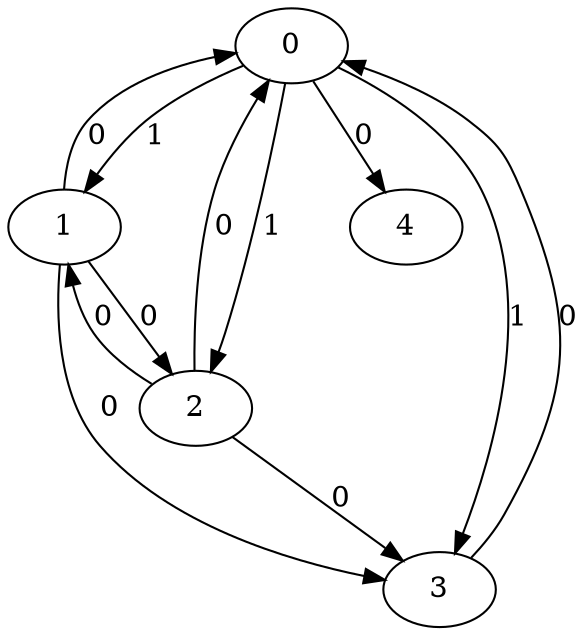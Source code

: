 // Source:3746 Canonical: -1 1 1 1 0 0 -1 0 0 -1 0 0 -1 0 -1 0 -1 -1 -1 -1 -1 -1 -1 -1 -1
digraph HRA_from_3746_graph_000 {
  0 -> 1 [label="1"];
  0 -> 2 [label="1"];
  0 -> 3 [label="1"];
  1 -> 0 [label="0"];
  1 -> 2 [label="0"];
  1 -> 3 [label="0"];
  2 -> 0 [label="0"];
  2 -> 1 [label="0"];
  2 -> 3 [label="0"];
  3 -> 0 [label="0"];
  0 -> 4 [label="0"];
}

// Source:3746 Canonical: -1 1 1 1 0 0 -1 0 0 -1 0 0 -1 0 -1 0 -1 -1 -1 -1 0 -1 -1 -1 -1
digraph HRA_from_3746_graph_001 {
  0 -> 1 [label="1"];
  0 -> 2 [label="1"];
  0 -> 3 [label="1"];
  1 -> 0 [label="0"];
  1 -> 2 [label="0"];
  1 -> 3 [label="0"];
  2 -> 0 [label="0"];
  2 -> 1 [label="0"];
  2 -> 3 [label="0"];
  3 -> 0 [label="0"];
  0 -> 4 [label="0"];
  4 -> 0 [label="0"];
}

// Source:3746 Canonical: -1 1 1 1 -1 0 -1 0 0 0 0 0 -1 0 -1 0 -1 -1 -1 -1 -1 -1 -1 -1 -1
digraph HRA_from_3746_graph_002 {
  0 -> 1 [label="1"];
  0 -> 2 [label="1"];
  0 -> 3 [label="1"];
  1 -> 0 [label="0"];
  1 -> 2 [label="0"];
  1 -> 3 [label="0"];
  2 -> 0 [label="0"];
  2 -> 1 [label="0"];
  2 -> 3 [label="0"];
  3 -> 0 [label="0"];
  1 -> 4 [label="0"];
}

// Source:3746 Canonical: -1 1 1 1 0 0 -1 0 0 0 0 0 -1 0 -1 0 -1 -1 -1 -1 -1 -1 -1 -1 -1
digraph HRA_from_3746_graph_003 {
  0 -> 1 [label="1"];
  0 -> 2 [label="1"];
  0 -> 3 [label="1"];
  1 -> 0 [label="0"];
  1 -> 2 [label="0"];
  1 -> 3 [label="0"];
  2 -> 0 [label="0"];
  2 -> 1 [label="0"];
  2 -> 3 [label="0"];
  3 -> 0 [label="0"];
  0 -> 4 [label="0"];
  1 -> 4 [label="0"];
}

// Source:3746 Canonical: -1 1 1 1 -1 0 -1 0 0 0 0 0 -1 0 -1 0 -1 -1 -1 -1 0 -1 -1 -1 -1
digraph HRA_from_3746_graph_004 {
  0 -> 1 [label="1"];
  0 -> 2 [label="1"];
  0 -> 3 [label="1"];
  1 -> 0 [label="0"];
  1 -> 2 [label="0"];
  1 -> 3 [label="0"];
  2 -> 0 [label="0"];
  2 -> 1 [label="0"];
  2 -> 3 [label="0"];
  3 -> 0 [label="0"];
  4 -> 0 [label="0"];
  1 -> 4 [label="0"];
}

// Source:3746 Canonical: -1 1 1 1 0 0 -1 0 0 0 0 0 -1 0 -1 0 -1 -1 -1 -1 0 -1 -1 -1 -1
digraph HRA_from_3746_graph_005 {
  0 -> 1 [label="1"];
  0 -> 2 [label="1"];
  0 -> 3 [label="1"];
  1 -> 0 [label="0"];
  1 -> 2 [label="0"];
  1 -> 3 [label="0"];
  2 -> 0 [label="0"];
  2 -> 1 [label="0"];
  2 -> 3 [label="0"];
  3 -> 0 [label="0"];
  0 -> 4 [label="0"];
  4 -> 0 [label="0"];
  1 -> 4 [label="0"];
}

// Source:3746 Canonical: -1 1 1 1 0 0 -1 0 0 -1 0 0 -1 0 -1 0 -1 -1 -1 -1 -1 0 -1 -1 -1
digraph HRA_from_3746_graph_006 {
  0 -> 1 [label="1"];
  0 -> 2 [label="1"];
  0 -> 3 [label="1"];
  1 -> 0 [label="0"];
  1 -> 2 [label="0"];
  1 -> 3 [label="0"];
  2 -> 0 [label="0"];
  2 -> 1 [label="0"];
  2 -> 3 [label="0"];
  3 -> 0 [label="0"];
  0 -> 4 [label="0"];
  4 -> 1 [label="0"];
}

// Source:3746 Canonical: -1 1 1 1 0 0 -1 0 0 -1 0 0 -1 0 -1 0 -1 -1 -1 -1 0 0 -1 -1 -1
digraph HRA_from_3746_graph_007 {
  0 -> 1 [label="1"];
  0 -> 2 [label="1"];
  0 -> 3 [label="1"];
  1 -> 0 [label="0"];
  1 -> 2 [label="0"];
  1 -> 3 [label="0"];
  2 -> 0 [label="0"];
  2 -> 1 [label="0"];
  2 -> 3 [label="0"];
  3 -> 0 [label="0"];
  0 -> 4 [label="0"];
  4 -> 0 [label="0"];
  4 -> 1 [label="0"];
}

// Source:3746 Canonical: -1 1 1 1 -1 0 -1 0 0 0 0 0 -1 0 -1 0 -1 -1 -1 -1 -1 0 -1 -1 -1
digraph HRA_from_3746_graph_008 {
  0 -> 1 [label="1"];
  0 -> 2 [label="1"];
  0 -> 3 [label="1"];
  1 -> 0 [label="0"];
  1 -> 2 [label="0"];
  1 -> 3 [label="0"];
  2 -> 0 [label="0"];
  2 -> 1 [label="0"];
  2 -> 3 [label="0"];
  3 -> 0 [label="0"];
  1 -> 4 [label="0"];
  4 -> 1 [label="0"];
}

// Source:3746 Canonical: -1 1 1 1 0 0 -1 0 0 0 0 0 -1 0 -1 0 -1 -1 -1 -1 -1 0 -1 -1 -1
digraph HRA_from_3746_graph_009 {
  0 -> 1 [label="1"];
  0 -> 2 [label="1"];
  0 -> 3 [label="1"];
  1 -> 0 [label="0"];
  1 -> 2 [label="0"];
  1 -> 3 [label="0"];
  2 -> 0 [label="0"];
  2 -> 1 [label="0"];
  2 -> 3 [label="0"];
  3 -> 0 [label="0"];
  0 -> 4 [label="0"];
  1 -> 4 [label="0"];
  4 -> 1 [label="0"];
}

// Source:3746 Canonical: -1 1 1 1 -1 0 -1 0 0 0 0 0 -1 0 -1 0 -1 -1 -1 -1 0 0 -1 -1 -1
digraph HRA_from_3746_graph_010 {
  0 -> 1 [label="1"];
  0 -> 2 [label="1"];
  0 -> 3 [label="1"];
  1 -> 0 [label="0"];
  1 -> 2 [label="0"];
  1 -> 3 [label="0"];
  2 -> 0 [label="0"];
  2 -> 1 [label="0"];
  2 -> 3 [label="0"];
  3 -> 0 [label="0"];
  4 -> 0 [label="0"];
  1 -> 4 [label="0"];
  4 -> 1 [label="0"];
}

// Source:3746 Canonical: -1 1 1 1 0 0 -1 0 0 0 0 0 -1 0 -1 0 -1 -1 -1 -1 0 0 -1 -1 -1
digraph HRA_from_3746_graph_011 {
  0 -> 1 [label="1"];
  0 -> 2 [label="1"];
  0 -> 3 [label="1"];
  1 -> 0 [label="0"];
  1 -> 2 [label="0"];
  1 -> 3 [label="0"];
  2 -> 0 [label="0"];
  2 -> 1 [label="0"];
  2 -> 3 [label="0"];
  3 -> 0 [label="0"];
  0 -> 4 [label="0"];
  4 -> 0 [label="0"];
  1 -> 4 [label="0"];
  4 -> 1 [label="0"];
}

// Source:3746 Canonical: -1 1 1 1 -1 0 -1 0 0 -1 0 0 -1 0 0 0 -1 -1 -1 -1 -1 -1 -1 -1 -1
digraph HRA_from_3746_graph_012 {
  0 -> 1 [label="1"];
  0 -> 2 [label="1"];
  0 -> 3 [label="1"];
  1 -> 0 [label="0"];
  1 -> 2 [label="0"];
  1 -> 3 [label="0"];
  2 -> 0 [label="0"];
  2 -> 1 [label="0"];
  2 -> 3 [label="0"];
  3 -> 0 [label="0"];
  2 -> 4 [label="0"];
}

// Source:3746 Canonical: -1 1 1 1 0 0 -1 0 0 -1 0 0 -1 0 0 0 -1 -1 -1 -1 -1 -1 -1 -1 -1
digraph HRA_from_3746_graph_013 {
  0 -> 1 [label="1"];
  0 -> 2 [label="1"];
  0 -> 3 [label="1"];
  1 -> 0 [label="0"];
  1 -> 2 [label="0"];
  1 -> 3 [label="0"];
  2 -> 0 [label="0"];
  2 -> 1 [label="0"];
  2 -> 3 [label="0"];
  3 -> 0 [label="0"];
  0 -> 4 [label="0"];
  2 -> 4 [label="0"];
}

// Source:3746 Canonical: -1 1 1 1 -1 0 -1 0 0 -1 0 0 -1 0 0 0 -1 -1 -1 -1 0 -1 -1 -1 -1
digraph HRA_from_3746_graph_014 {
  0 -> 1 [label="1"];
  0 -> 2 [label="1"];
  0 -> 3 [label="1"];
  1 -> 0 [label="0"];
  1 -> 2 [label="0"];
  1 -> 3 [label="0"];
  2 -> 0 [label="0"];
  2 -> 1 [label="0"];
  2 -> 3 [label="0"];
  3 -> 0 [label="0"];
  4 -> 0 [label="0"];
  2 -> 4 [label="0"];
}

// Source:3746 Canonical: -1 1 1 1 0 0 -1 0 0 -1 0 0 -1 0 0 0 -1 -1 -1 -1 0 -1 -1 -1 -1
digraph HRA_from_3746_graph_015 {
  0 -> 1 [label="1"];
  0 -> 2 [label="1"];
  0 -> 3 [label="1"];
  1 -> 0 [label="0"];
  1 -> 2 [label="0"];
  1 -> 3 [label="0"];
  2 -> 0 [label="0"];
  2 -> 1 [label="0"];
  2 -> 3 [label="0"];
  3 -> 0 [label="0"];
  0 -> 4 [label="0"];
  4 -> 0 [label="0"];
  2 -> 4 [label="0"];
}

// Source:3746 Canonical: -1 1 1 1 -1 0 -1 0 0 0 0 0 -1 0 0 0 -1 -1 -1 -1 -1 -1 -1 -1 -1
digraph HRA_from_3746_graph_016 {
  0 -> 1 [label="1"];
  0 -> 2 [label="1"];
  0 -> 3 [label="1"];
  1 -> 0 [label="0"];
  1 -> 2 [label="0"];
  1 -> 3 [label="0"];
  2 -> 0 [label="0"];
  2 -> 1 [label="0"];
  2 -> 3 [label="0"];
  3 -> 0 [label="0"];
  1 -> 4 [label="0"];
  2 -> 4 [label="0"];
}

// Source:3746 Canonical: -1 1 1 1 0 0 -1 0 0 0 0 0 -1 0 0 0 -1 -1 -1 -1 -1 -1 -1 -1 -1
digraph HRA_from_3746_graph_017 {
  0 -> 1 [label="1"];
  0 -> 2 [label="1"];
  0 -> 3 [label="1"];
  1 -> 0 [label="0"];
  1 -> 2 [label="0"];
  1 -> 3 [label="0"];
  2 -> 0 [label="0"];
  2 -> 1 [label="0"];
  2 -> 3 [label="0"];
  3 -> 0 [label="0"];
  0 -> 4 [label="0"];
  1 -> 4 [label="0"];
  2 -> 4 [label="0"];
}

// Source:3746 Canonical: -1 1 1 1 -1 0 -1 0 0 0 0 0 -1 0 0 0 -1 -1 -1 -1 0 -1 -1 -1 -1
digraph HRA_from_3746_graph_018 {
  0 -> 1 [label="1"];
  0 -> 2 [label="1"];
  0 -> 3 [label="1"];
  1 -> 0 [label="0"];
  1 -> 2 [label="0"];
  1 -> 3 [label="0"];
  2 -> 0 [label="0"];
  2 -> 1 [label="0"];
  2 -> 3 [label="0"];
  3 -> 0 [label="0"];
  4 -> 0 [label="0"];
  1 -> 4 [label="0"];
  2 -> 4 [label="0"];
}

// Source:3746 Canonical: -1 1 1 1 0 0 -1 0 0 0 0 0 -1 0 0 0 -1 -1 -1 -1 0 -1 -1 -1 -1
digraph HRA_from_3746_graph_019 {
  0 -> 1 [label="1"];
  0 -> 2 [label="1"];
  0 -> 3 [label="1"];
  1 -> 0 [label="0"];
  1 -> 2 [label="0"];
  1 -> 3 [label="0"];
  2 -> 0 [label="0"];
  2 -> 1 [label="0"];
  2 -> 3 [label="0"];
  3 -> 0 [label="0"];
  0 -> 4 [label="0"];
  4 -> 0 [label="0"];
  1 -> 4 [label="0"];
  2 -> 4 [label="0"];
}

// Source:3746 Canonical: -1 1 1 1 -1 0 -1 0 0 -1 0 0 -1 0 0 0 -1 -1 -1 -1 -1 0 -1 -1 -1
digraph HRA_from_3746_graph_020 {
  0 -> 1 [label="1"];
  0 -> 2 [label="1"];
  0 -> 3 [label="1"];
  1 -> 0 [label="0"];
  1 -> 2 [label="0"];
  1 -> 3 [label="0"];
  2 -> 0 [label="0"];
  2 -> 1 [label="0"];
  2 -> 3 [label="0"];
  3 -> 0 [label="0"];
  4 -> 1 [label="0"];
  2 -> 4 [label="0"];
}

// Source:3746 Canonical: -1 1 1 1 0 0 -1 0 0 -1 0 0 -1 0 0 0 -1 -1 -1 -1 -1 0 -1 -1 -1
digraph HRA_from_3746_graph_021 {
  0 -> 1 [label="1"];
  0 -> 2 [label="1"];
  0 -> 3 [label="1"];
  1 -> 0 [label="0"];
  1 -> 2 [label="0"];
  1 -> 3 [label="0"];
  2 -> 0 [label="0"];
  2 -> 1 [label="0"];
  2 -> 3 [label="0"];
  3 -> 0 [label="0"];
  0 -> 4 [label="0"];
  4 -> 1 [label="0"];
  2 -> 4 [label="0"];
}

// Source:3746 Canonical: -1 1 1 1 -1 0 -1 0 0 -1 0 0 -1 0 0 0 -1 -1 -1 -1 0 0 -1 -1 -1
digraph HRA_from_3746_graph_022 {
  0 -> 1 [label="1"];
  0 -> 2 [label="1"];
  0 -> 3 [label="1"];
  1 -> 0 [label="0"];
  1 -> 2 [label="0"];
  1 -> 3 [label="0"];
  2 -> 0 [label="0"];
  2 -> 1 [label="0"];
  2 -> 3 [label="0"];
  3 -> 0 [label="0"];
  4 -> 0 [label="0"];
  4 -> 1 [label="0"];
  2 -> 4 [label="0"];
}

// Source:3746 Canonical: -1 1 1 1 0 0 -1 0 0 -1 0 0 -1 0 0 0 -1 -1 -1 -1 0 0 -1 -1 -1
digraph HRA_from_3746_graph_023 {
  0 -> 1 [label="1"];
  0 -> 2 [label="1"];
  0 -> 3 [label="1"];
  1 -> 0 [label="0"];
  1 -> 2 [label="0"];
  1 -> 3 [label="0"];
  2 -> 0 [label="0"];
  2 -> 1 [label="0"];
  2 -> 3 [label="0"];
  3 -> 0 [label="0"];
  0 -> 4 [label="0"];
  4 -> 0 [label="0"];
  4 -> 1 [label="0"];
  2 -> 4 [label="0"];
}

// Source:3746 Canonical: -1 1 1 1 -1 0 -1 0 0 0 0 0 -1 0 0 0 -1 -1 -1 -1 -1 0 -1 -1 -1
digraph HRA_from_3746_graph_024 {
  0 -> 1 [label="1"];
  0 -> 2 [label="1"];
  0 -> 3 [label="1"];
  1 -> 0 [label="0"];
  1 -> 2 [label="0"];
  1 -> 3 [label="0"];
  2 -> 0 [label="0"];
  2 -> 1 [label="0"];
  2 -> 3 [label="0"];
  3 -> 0 [label="0"];
  1 -> 4 [label="0"];
  4 -> 1 [label="0"];
  2 -> 4 [label="0"];
}

// Source:3746 Canonical: -1 1 1 1 0 0 -1 0 0 0 0 0 -1 0 0 0 -1 -1 -1 -1 -1 0 -1 -1 -1
digraph HRA_from_3746_graph_025 {
  0 -> 1 [label="1"];
  0 -> 2 [label="1"];
  0 -> 3 [label="1"];
  1 -> 0 [label="0"];
  1 -> 2 [label="0"];
  1 -> 3 [label="0"];
  2 -> 0 [label="0"];
  2 -> 1 [label="0"];
  2 -> 3 [label="0"];
  3 -> 0 [label="0"];
  0 -> 4 [label="0"];
  1 -> 4 [label="0"];
  4 -> 1 [label="0"];
  2 -> 4 [label="0"];
}

// Source:3746 Canonical: -1 1 1 1 -1 0 -1 0 0 0 0 0 -1 0 0 0 -1 -1 -1 -1 0 0 -1 -1 -1
digraph HRA_from_3746_graph_026 {
  0 -> 1 [label="1"];
  0 -> 2 [label="1"];
  0 -> 3 [label="1"];
  1 -> 0 [label="0"];
  1 -> 2 [label="0"];
  1 -> 3 [label="0"];
  2 -> 0 [label="0"];
  2 -> 1 [label="0"];
  2 -> 3 [label="0"];
  3 -> 0 [label="0"];
  4 -> 0 [label="0"];
  1 -> 4 [label="0"];
  4 -> 1 [label="0"];
  2 -> 4 [label="0"];
}

// Source:3746 Canonical: -1 1 1 1 0 0 -1 0 0 0 0 0 -1 0 0 0 -1 -1 -1 -1 0 0 -1 -1 -1
digraph HRA_from_3746_graph_027 {
  0 -> 1 [label="1"];
  0 -> 2 [label="1"];
  0 -> 3 [label="1"];
  1 -> 0 [label="0"];
  1 -> 2 [label="0"];
  1 -> 3 [label="0"];
  2 -> 0 [label="0"];
  2 -> 1 [label="0"];
  2 -> 3 [label="0"];
  3 -> 0 [label="0"];
  0 -> 4 [label="0"];
  4 -> 0 [label="0"];
  1 -> 4 [label="0"];
  4 -> 1 [label="0"];
  2 -> 4 [label="0"];
}

// Source:3746 Canonical: -1 1 1 1 0 0 -1 0 0 -1 0 0 -1 0 -1 0 -1 -1 -1 -1 -1 -1 0 -1 -1
digraph HRA_from_3746_graph_028 {
  0 -> 1 [label="1"];
  0 -> 2 [label="1"];
  0 -> 3 [label="1"];
  1 -> 0 [label="0"];
  1 -> 2 [label="0"];
  1 -> 3 [label="0"];
  2 -> 0 [label="0"];
  2 -> 1 [label="0"];
  2 -> 3 [label="0"];
  3 -> 0 [label="0"];
  0 -> 4 [label="0"];
  4 -> 2 [label="0"];
}

// Source:3746 Canonical: -1 1 1 1 0 0 -1 0 0 -1 0 0 -1 0 -1 0 -1 -1 -1 -1 0 -1 0 -1 -1
digraph HRA_from_3746_graph_029 {
  0 -> 1 [label="1"];
  0 -> 2 [label="1"];
  0 -> 3 [label="1"];
  1 -> 0 [label="0"];
  1 -> 2 [label="0"];
  1 -> 3 [label="0"];
  2 -> 0 [label="0"];
  2 -> 1 [label="0"];
  2 -> 3 [label="0"];
  3 -> 0 [label="0"];
  0 -> 4 [label="0"];
  4 -> 0 [label="0"];
  4 -> 2 [label="0"];
}

// Source:3746 Canonical: -1 1 1 1 -1 0 -1 0 0 0 0 0 -1 0 -1 0 -1 -1 -1 -1 -1 -1 0 -1 -1
digraph HRA_from_3746_graph_030 {
  0 -> 1 [label="1"];
  0 -> 2 [label="1"];
  0 -> 3 [label="1"];
  1 -> 0 [label="0"];
  1 -> 2 [label="0"];
  1 -> 3 [label="0"];
  2 -> 0 [label="0"];
  2 -> 1 [label="0"];
  2 -> 3 [label="0"];
  3 -> 0 [label="0"];
  1 -> 4 [label="0"];
  4 -> 2 [label="0"];
}

// Source:3746 Canonical: -1 1 1 1 0 0 -1 0 0 0 0 0 -1 0 -1 0 -1 -1 -1 -1 -1 -1 0 -1 -1
digraph HRA_from_3746_graph_031 {
  0 -> 1 [label="1"];
  0 -> 2 [label="1"];
  0 -> 3 [label="1"];
  1 -> 0 [label="0"];
  1 -> 2 [label="0"];
  1 -> 3 [label="0"];
  2 -> 0 [label="0"];
  2 -> 1 [label="0"];
  2 -> 3 [label="0"];
  3 -> 0 [label="0"];
  0 -> 4 [label="0"];
  1 -> 4 [label="0"];
  4 -> 2 [label="0"];
}

// Source:3746 Canonical: -1 1 1 1 -1 0 -1 0 0 0 0 0 -1 0 -1 0 -1 -1 -1 -1 0 -1 0 -1 -1
digraph HRA_from_3746_graph_032 {
  0 -> 1 [label="1"];
  0 -> 2 [label="1"];
  0 -> 3 [label="1"];
  1 -> 0 [label="0"];
  1 -> 2 [label="0"];
  1 -> 3 [label="0"];
  2 -> 0 [label="0"];
  2 -> 1 [label="0"];
  2 -> 3 [label="0"];
  3 -> 0 [label="0"];
  4 -> 0 [label="0"];
  1 -> 4 [label="0"];
  4 -> 2 [label="0"];
}

// Source:3746 Canonical: -1 1 1 1 0 0 -1 0 0 0 0 0 -1 0 -1 0 -1 -1 -1 -1 0 -1 0 -1 -1
digraph HRA_from_3746_graph_033 {
  0 -> 1 [label="1"];
  0 -> 2 [label="1"];
  0 -> 3 [label="1"];
  1 -> 0 [label="0"];
  1 -> 2 [label="0"];
  1 -> 3 [label="0"];
  2 -> 0 [label="0"];
  2 -> 1 [label="0"];
  2 -> 3 [label="0"];
  3 -> 0 [label="0"];
  0 -> 4 [label="0"];
  4 -> 0 [label="0"];
  1 -> 4 [label="0"];
  4 -> 2 [label="0"];
}

// Source:3746 Canonical: -1 1 1 1 0 0 -1 0 0 -1 0 0 -1 0 -1 0 -1 -1 -1 -1 -1 0 0 -1 -1
digraph HRA_from_3746_graph_034 {
  0 -> 1 [label="1"];
  0 -> 2 [label="1"];
  0 -> 3 [label="1"];
  1 -> 0 [label="0"];
  1 -> 2 [label="0"];
  1 -> 3 [label="0"];
  2 -> 0 [label="0"];
  2 -> 1 [label="0"];
  2 -> 3 [label="0"];
  3 -> 0 [label="0"];
  0 -> 4 [label="0"];
  4 -> 1 [label="0"];
  4 -> 2 [label="0"];
}

// Source:3746 Canonical: -1 1 1 1 0 0 -1 0 0 -1 0 0 -1 0 -1 0 -1 -1 -1 -1 0 0 0 -1 -1
digraph HRA_from_3746_graph_035 {
  0 -> 1 [label="1"];
  0 -> 2 [label="1"];
  0 -> 3 [label="1"];
  1 -> 0 [label="0"];
  1 -> 2 [label="0"];
  1 -> 3 [label="0"];
  2 -> 0 [label="0"];
  2 -> 1 [label="0"];
  2 -> 3 [label="0"];
  3 -> 0 [label="0"];
  0 -> 4 [label="0"];
  4 -> 0 [label="0"];
  4 -> 1 [label="0"];
  4 -> 2 [label="0"];
}

// Source:3746 Canonical: -1 1 1 1 -1 0 -1 0 0 0 0 0 -1 0 -1 0 -1 -1 -1 -1 -1 0 0 -1 -1
digraph HRA_from_3746_graph_036 {
  0 -> 1 [label="1"];
  0 -> 2 [label="1"];
  0 -> 3 [label="1"];
  1 -> 0 [label="0"];
  1 -> 2 [label="0"];
  1 -> 3 [label="0"];
  2 -> 0 [label="0"];
  2 -> 1 [label="0"];
  2 -> 3 [label="0"];
  3 -> 0 [label="0"];
  1 -> 4 [label="0"];
  4 -> 1 [label="0"];
  4 -> 2 [label="0"];
}

// Source:3746 Canonical: -1 1 1 1 0 0 -1 0 0 0 0 0 -1 0 -1 0 -1 -1 -1 -1 -1 0 0 -1 -1
digraph HRA_from_3746_graph_037 {
  0 -> 1 [label="1"];
  0 -> 2 [label="1"];
  0 -> 3 [label="1"];
  1 -> 0 [label="0"];
  1 -> 2 [label="0"];
  1 -> 3 [label="0"];
  2 -> 0 [label="0"];
  2 -> 1 [label="0"];
  2 -> 3 [label="0"];
  3 -> 0 [label="0"];
  0 -> 4 [label="0"];
  1 -> 4 [label="0"];
  4 -> 1 [label="0"];
  4 -> 2 [label="0"];
}

// Source:3746 Canonical: -1 1 1 1 -1 0 -1 0 0 0 0 0 -1 0 -1 0 -1 -1 -1 -1 0 0 0 -1 -1
digraph HRA_from_3746_graph_038 {
  0 -> 1 [label="1"];
  0 -> 2 [label="1"];
  0 -> 3 [label="1"];
  1 -> 0 [label="0"];
  1 -> 2 [label="0"];
  1 -> 3 [label="0"];
  2 -> 0 [label="0"];
  2 -> 1 [label="0"];
  2 -> 3 [label="0"];
  3 -> 0 [label="0"];
  4 -> 0 [label="0"];
  1 -> 4 [label="0"];
  4 -> 1 [label="0"];
  4 -> 2 [label="0"];
}

// Source:3746 Canonical: -1 1 1 1 0 0 -1 0 0 0 0 0 -1 0 -1 0 -1 -1 -1 -1 0 0 0 -1 -1
digraph HRA_from_3746_graph_039 {
  0 -> 1 [label="1"];
  0 -> 2 [label="1"];
  0 -> 3 [label="1"];
  1 -> 0 [label="0"];
  1 -> 2 [label="0"];
  1 -> 3 [label="0"];
  2 -> 0 [label="0"];
  2 -> 1 [label="0"];
  2 -> 3 [label="0"];
  3 -> 0 [label="0"];
  0 -> 4 [label="0"];
  4 -> 0 [label="0"];
  1 -> 4 [label="0"];
  4 -> 1 [label="0"];
  4 -> 2 [label="0"];
}

// Source:3746 Canonical: -1 1 1 1 -1 0 -1 0 0 -1 0 0 -1 0 0 0 -1 -1 -1 -1 -1 -1 0 -1 -1
digraph HRA_from_3746_graph_040 {
  0 -> 1 [label="1"];
  0 -> 2 [label="1"];
  0 -> 3 [label="1"];
  1 -> 0 [label="0"];
  1 -> 2 [label="0"];
  1 -> 3 [label="0"];
  2 -> 0 [label="0"];
  2 -> 1 [label="0"];
  2 -> 3 [label="0"];
  3 -> 0 [label="0"];
  2 -> 4 [label="0"];
  4 -> 2 [label="0"];
}

// Source:3746 Canonical: -1 1 1 1 0 0 -1 0 0 -1 0 0 -1 0 0 0 -1 -1 -1 -1 -1 -1 0 -1 -1
digraph HRA_from_3746_graph_041 {
  0 -> 1 [label="1"];
  0 -> 2 [label="1"];
  0 -> 3 [label="1"];
  1 -> 0 [label="0"];
  1 -> 2 [label="0"];
  1 -> 3 [label="0"];
  2 -> 0 [label="0"];
  2 -> 1 [label="0"];
  2 -> 3 [label="0"];
  3 -> 0 [label="0"];
  0 -> 4 [label="0"];
  2 -> 4 [label="0"];
  4 -> 2 [label="0"];
}

// Source:3746 Canonical: -1 1 1 1 -1 0 -1 0 0 -1 0 0 -1 0 0 0 -1 -1 -1 -1 0 -1 0 -1 -1
digraph HRA_from_3746_graph_042 {
  0 -> 1 [label="1"];
  0 -> 2 [label="1"];
  0 -> 3 [label="1"];
  1 -> 0 [label="0"];
  1 -> 2 [label="0"];
  1 -> 3 [label="0"];
  2 -> 0 [label="0"];
  2 -> 1 [label="0"];
  2 -> 3 [label="0"];
  3 -> 0 [label="0"];
  4 -> 0 [label="0"];
  2 -> 4 [label="0"];
  4 -> 2 [label="0"];
}

// Source:3746 Canonical: -1 1 1 1 0 0 -1 0 0 -1 0 0 -1 0 0 0 -1 -1 -1 -1 0 -1 0 -1 -1
digraph HRA_from_3746_graph_043 {
  0 -> 1 [label="1"];
  0 -> 2 [label="1"];
  0 -> 3 [label="1"];
  1 -> 0 [label="0"];
  1 -> 2 [label="0"];
  1 -> 3 [label="0"];
  2 -> 0 [label="0"];
  2 -> 1 [label="0"];
  2 -> 3 [label="0"];
  3 -> 0 [label="0"];
  0 -> 4 [label="0"];
  4 -> 0 [label="0"];
  2 -> 4 [label="0"];
  4 -> 2 [label="0"];
}

// Source:3746 Canonical: -1 1 1 1 -1 0 -1 0 0 0 0 0 -1 0 0 0 -1 -1 -1 -1 -1 -1 0 -1 -1
digraph HRA_from_3746_graph_044 {
  0 -> 1 [label="1"];
  0 -> 2 [label="1"];
  0 -> 3 [label="1"];
  1 -> 0 [label="0"];
  1 -> 2 [label="0"];
  1 -> 3 [label="0"];
  2 -> 0 [label="0"];
  2 -> 1 [label="0"];
  2 -> 3 [label="0"];
  3 -> 0 [label="0"];
  1 -> 4 [label="0"];
  2 -> 4 [label="0"];
  4 -> 2 [label="0"];
}

// Source:3746 Canonical: -1 1 1 1 0 0 -1 0 0 0 0 0 -1 0 0 0 -1 -1 -1 -1 -1 -1 0 -1 -1
digraph HRA_from_3746_graph_045 {
  0 -> 1 [label="1"];
  0 -> 2 [label="1"];
  0 -> 3 [label="1"];
  1 -> 0 [label="0"];
  1 -> 2 [label="0"];
  1 -> 3 [label="0"];
  2 -> 0 [label="0"];
  2 -> 1 [label="0"];
  2 -> 3 [label="0"];
  3 -> 0 [label="0"];
  0 -> 4 [label="0"];
  1 -> 4 [label="0"];
  2 -> 4 [label="0"];
  4 -> 2 [label="0"];
}

// Source:3746 Canonical: -1 1 1 1 -1 0 -1 0 0 0 0 0 -1 0 0 0 -1 -1 -1 -1 0 -1 0 -1 -1
digraph HRA_from_3746_graph_046 {
  0 -> 1 [label="1"];
  0 -> 2 [label="1"];
  0 -> 3 [label="1"];
  1 -> 0 [label="0"];
  1 -> 2 [label="0"];
  1 -> 3 [label="0"];
  2 -> 0 [label="0"];
  2 -> 1 [label="0"];
  2 -> 3 [label="0"];
  3 -> 0 [label="0"];
  4 -> 0 [label="0"];
  1 -> 4 [label="0"];
  2 -> 4 [label="0"];
  4 -> 2 [label="0"];
}

// Source:3746 Canonical: -1 1 1 1 0 0 -1 0 0 0 0 0 -1 0 0 0 -1 -1 -1 -1 0 -1 0 -1 -1
digraph HRA_from_3746_graph_047 {
  0 -> 1 [label="1"];
  0 -> 2 [label="1"];
  0 -> 3 [label="1"];
  1 -> 0 [label="0"];
  1 -> 2 [label="0"];
  1 -> 3 [label="0"];
  2 -> 0 [label="0"];
  2 -> 1 [label="0"];
  2 -> 3 [label="0"];
  3 -> 0 [label="0"];
  0 -> 4 [label="0"];
  4 -> 0 [label="0"];
  1 -> 4 [label="0"];
  2 -> 4 [label="0"];
  4 -> 2 [label="0"];
}

// Source:3746 Canonical: -1 1 1 1 -1 0 -1 0 0 -1 0 0 -1 0 0 0 -1 -1 -1 -1 -1 0 0 -1 -1
digraph HRA_from_3746_graph_048 {
  0 -> 1 [label="1"];
  0 -> 2 [label="1"];
  0 -> 3 [label="1"];
  1 -> 0 [label="0"];
  1 -> 2 [label="0"];
  1 -> 3 [label="0"];
  2 -> 0 [label="0"];
  2 -> 1 [label="0"];
  2 -> 3 [label="0"];
  3 -> 0 [label="0"];
  4 -> 1 [label="0"];
  2 -> 4 [label="0"];
  4 -> 2 [label="0"];
}

// Source:3746 Canonical: -1 1 1 1 0 0 -1 0 0 -1 0 0 -1 0 0 0 -1 -1 -1 -1 -1 0 0 -1 -1
digraph HRA_from_3746_graph_049 {
  0 -> 1 [label="1"];
  0 -> 2 [label="1"];
  0 -> 3 [label="1"];
  1 -> 0 [label="0"];
  1 -> 2 [label="0"];
  1 -> 3 [label="0"];
  2 -> 0 [label="0"];
  2 -> 1 [label="0"];
  2 -> 3 [label="0"];
  3 -> 0 [label="0"];
  0 -> 4 [label="0"];
  4 -> 1 [label="0"];
  2 -> 4 [label="0"];
  4 -> 2 [label="0"];
}

// Source:3746 Canonical: -1 1 1 1 -1 0 -1 0 0 -1 0 0 -1 0 0 0 -1 -1 -1 -1 0 0 0 -1 -1
digraph HRA_from_3746_graph_050 {
  0 -> 1 [label="1"];
  0 -> 2 [label="1"];
  0 -> 3 [label="1"];
  1 -> 0 [label="0"];
  1 -> 2 [label="0"];
  1 -> 3 [label="0"];
  2 -> 0 [label="0"];
  2 -> 1 [label="0"];
  2 -> 3 [label="0"];
  3 -> 0 [label="0"];
  4 -> 0 [label="0"];
  4 -> 1 [label="0"];
  2 -> 4 [label="0"];
  4 -> 2 [label="0"];
}

// Source:3746 Canonical: -1 1 1 1 0 0 -1 0 0 -1 0 0 -1 0 0 0 -1 -1 -1 -1 0 0 0 -1 -1
digraph HRA_from_3746_graph_051 {
  0 -> 1 [label="1"];
  0 -> 2 [label="1"];
  0 -> 3 [label="1"];
  1 -> 0 [label="0"];
  1 -> 2 [label="0"];
  1 -> 3 [label="0"];
  2 -> 0 [label="0"];
  2 -> 1 [label="0"];
  2 -> 3 [label="0"];
  3 -> 0 [label="0"];
  0 -> 4 [label="0"];
  4 -> 0 [label="0"];
  4 -> 1 [label="0"];
  2 -> 4 [label="0"];
  4 -> 2 [label="0"];
}

// Source:3746 Canonical: -1 1 1 1 -1 0 -1 0 0 0 0 0 -1 0 0 0 -1 -1 -1 -1 -1 0 0 -1 -1
digraph HRA_from_3746_graph_052 {
  0 -> 1 [label="1"];
  0 -> 2 [label="1"];
  0 -> 3 [label="1"];
  1 -> 0 [label="0"];
  1 -> 2 [label="0"];
  1 -> 3 [label="0"];
  2 -> 0 [label="0"];
  2 -> 1 [label="0"];
  2 -> 3 [label="0"];
  3 -> 0 [label="0"];
  1 -> 4 [label="0"];
  4 -> 1 [label="0"];
  2 -> 4 [label="0"];
  4 -> 2 [label="0"];
}

// Source:3746 Canonical: -1 1 1 1 0 0 -1 0 0 0 0 0 -1 0 0 0 -1 -1 -1 -1 -1 0 0 -1 -1
digraph HRA_from_3746_graph_053 {
  0 -> 1 [label="1"];
  0 -> 2 [label="1"];
  0 -> 3 [label="1"];
  1 -> 0 [label="0"];
  1 -> 2 [label="0"];
  1 -> 3 [label="0"];
  2 -> 0 [label="0"];
  2 -> 1 [label="0"];
  2 -> 3 [label="0"];
  3 -> 0 [label="0"];
  0 -> 4 [label="0"];
  1 -> 4 [label="0"];
  4 -> 1 [label="0"];
  2 -> 4 [label="0"];
  4 -> 2 [label="0"];
}

// Source:3746 Canonical: -1 1 1 1 -1 0 -1 0 0 0 0 0 -1 0 0 0 -1 -1 -1 -1 0 0 0 -1 -1
digraph HRA_from_3746_graph_054 {
  0 -> 1 [label="1"];
  0 -> 2 [label="1"];
  0 -> 3 [label="1"];
  1 -> 0 [label="0"];
  1 -> 2 [label="0"];
  1 -> 3 [label="0"];
  2 -> 0 [label="0"];
  2 -> 1 [label="0"];
  2 -> 3 [label="0"];
  3 -> 0 [label="0"];
  4 -> 0 [label="0"];
  1 -> 4 [label="0"];
  4 -> 1 [label="0"];
  2 -> 4 [label="0"];
  4 -> 2 [label="0"];
}

// Source:3746 Canonical: -1 1 1 1 0 0 -1 0 0 0 0 0 -1 0 0 0 -1 -1 -1 -1 0 0 0 -1 -1
digraph HRA_from_3746_graph_055 {
  0 -> 1 [label="1"];
  0 -> 2 [label="1"];
  0 -> 3 [label="1"];
  1 -> 0 [label="0"];
  1 -> 2 [label="0"];
  1 -> 3 [label="0"];
  2 -> 0 [label="0"];
  2 -> 1 [label="0"];
  2 -> 3 [label="0"];
  3 -> 0 [label="0"];
  0 -> 4 [label="0"];
  4 -> 0 [label="0"];
  1 -> 4 [label="0"];
  4 -> 1 [label="0"];
  2 -> 4 [label="0"];
  4 -> 2 [label="0"];
}

// Source:3746 Canonical: -1 1 1 1 -1 0 -1 0 0 -1 0 0 -1 0 -1 0 -1 -1 -1 0 -1 -1 -1 -1 -1
digraph HRA_from_3746_graph_056 {
  0 -> 1 [label="1"];
  0 -> 2 [label="1"];
  0 -> 3 [label="1"];
  1 -> 0 [label="0"];
  1 -> 2 [label="0"];
  1 -> 3 [label="0"];
  2 -> 0 [label="0"];
  2 -> 1 [label="0"];
  2 -> 3 [label="0"];
  3 -> 0 [label="0"];
  3 -> 4 [label="0"];
}

// Source:3746 Canonical: -1 1 1 1 0 0 -1 0 0 -1 0 0 -1 0 -1 0 -1 -1 -1 0 -1 -1 -1 -1 -1
digraph HRA_from_3746_graph_057 {
  0 -> 1 [label="1"];
  0 -> 2 [label="1"];
  0 -> 3 [label="1"];
  1 -> 0 [label="0"];
  1 -> 2 [label="0"];
  1 -> 3 [label="0"];
  2 -> 0 [label="0"];
  2 -> 1 [label="0"];
  2 -> 3 [label="0"];
  3 -> 0 [label="0"];
  0 -> 4 [label="0"];
  3 -> 4 [label="0"];
}

// Source:3746 Canonical: -1 1 1 1 -1 0 -1 0 0 -1 0 0 -1 0 -1 0 -1 -1 -1 0 0 -1 -1 -1 -1
digraph HRA_from_3746_graph_058 {
  0 -> 1 [label="1"];
  0 -> 2 [label="1"];
  0 -> 3 [label="1"];
  1 -> 0 [label="0"];
  1 -> 2 [label="0"];
  1 -> 3 [label="0"];
  2 -> 0 [label="0"];
  2 -> 1 [label="0"];
  2 -> 3 [label="0"];
  3 -> 0 [label="0"];
  4 -> 0 [label="0"];
  3 -> 4 [label="0"];
}

// Source:3746 Canonical: -1 1 1 1 0 0 -1 0 0 -1 0 0 -1 0 -1 0 -1 -1 -1 0 0 -1 -1 -1 -1
digraph HRA_from_3746_graph_059 {
  0 -> 1 [label="1"];
  0 -> 2 [label="1"];
  0 -> 3 [label="1"];
  1 -> 0 [label="0"];
  1 -> 2 [label="0"];
  1 -> 3 [label="0"];
  2 -> 0 [label="0"];
  2 -> 1 [label="0"];
  2 -> 3 [label="0"];
  3 -> 0 [label="0"];
  0 -> 4 [label="0"];
  4 -> 0 [label="0"];
  3 -> 4 [label="0"];
}

// Source:3746 Canonical: -1 1 1 1 -1 0 -1 0 0 0 0 0 -1 0 -1 0 -1 -1 -1 0 -1 -1 -1 -1 -1
digraph HRA_from_3746_graph_060 {
  0 -> 1 [label="1"];
  0 -> 2 [label="1"];
  0 -> 3 [label="1"];
  1 -> 0 [label="0"];
  1 -> 2 [label="0"];
  1 -> 3 [label="0"];
  2 -> 0 [label="0"];
  2 -> 1 [label="0"];
  2 -> 3 [label="0"];
  3 -> 0 [label="0"];
  1 -> 4 [label="0"];
  3 -> 4 [label="0"];
}

// Source:3746 Canonical: -1 1 1 1 0 0 -1 0 0 0 0 0 -1 0 -1 0 -1 -1 -1 0 -1 -1 -1 -1 -1
digraph HRA_from_3746_graph_061 {
  0 -> 1 [label="1"];
  0 -> 2 [label="1"];
  0 -> 3 [label="1"];
  1 -> 0 [label="0"];
  1 -> 2 [label="0"];
  1 -> 3 [label="0"];
  2 -> 0 [label="0"];
  2 -> 1 [label="0"];
  2 -> 3 [label="0"];
  3 -> 0 [label="0"];
  0 -> 4 [label="0"];
  1 -> 4 [label="0"];
  3 -> 4 [label="0"];
}

// Source:3746 Canonical: -1 1 1 1 -1 0 -1 0 0 0 0 0 -1 0 -1 0 -1 -1 -1 0 0 -1 -1 -1 -1
digraph HRA_from_3746_graph_062 {
  0 -> 1 [label="1"];
  0 -> 2 [label="1"];
  0 -> 3 [label="1"];
  1 -> 0 [label="0"];
  1 -> 2 [label="0"];
  1 -> 3 [label="0"];
  2 -> 0 [label="0"];
  2 -> 1 [label="0"];
  2 -> 3 [label="0"];
  3 -> 0 [label="0"];
  4 -> 0 [label="0"];
  1 -> 4 [label="0"];
  3 -> 4 [label="0"];
}

// Source:3746 Canonical: -1 1 1 1 0 0 -1 0 0 0 0 0 -1 0 -1 0 -1 -1 -1 0 0 -1 -1 -1 -1
digraph HRA_from_3746_graph_063 {
  0 -> 1 [label="1"];
  0 -> 2 [label="1"];
  0 -> 3 [label="1"];
  1 -> 0 [label="0"];
  1 -> 2 [label="0"];
  1 -> 3 [label="0"];
  2 -> 0 [label="0"];
  2 -> 1 [label="0"];
  2 -> 3 [label="0"];
  3 -> 0 [label="0"];
  0 -> 4 [label="0"];
  4 -> 0 [label="0"];
  1 -> 4 [label="0"];
  3 -> 4 [label="0"];
}

// Source:3746 Canonical: -1 1 1 1 -1 0 -1 0 0 -1 0 0 -1 0 -1 0 -1 -1 -1 0 -1 0 -1 -1 -1
digraph HRA_from_3746_graph_064 {
  0 -> 1 [label="1"];
  0 -> 2 [label="1"];
  0 -> 3 [label="1"];
  1 -> 0 [label="0"];
  1 -> 2 [label="0"];
  1 -> 3 [label="0"];
  2 -> 0 [label="0"];
  2 -> 1 [label="0"];
  2 -> 3 [label="0"];
  3 -> 0 [label="0"];
  4 -> 1 [label="0"];
  3 -> 4 [label="0"];
}

// Source:3746 Canonical: -1 1 1 1 0 0 -1 0 0 -1 0 0 -1 0 -1 0 -1 -1 -1 0 -1 0 -1 -1 -1
digraph HRA_from_3746_graph_065 {
  0 -> 1 [label="1"];
  0 -> 2 [label="1"];
  0 -> 3 [label="1"];
  1 -> 0 [label="0"];
  1 -> 2 [label="0"];
  1 -> 3 [label="0"];
  2 -> 0 [label="0"];
  2 -> 1 [label="0"];
  2 -> 3 [label="0"];
  3 -> 0 [label="0"];
  0 -> 4 [label="0"];
  4 -> 1 [label="0"];
  3 -> 4 [label="0"];
}

// Source:3746 Canonical: -1 1 1 1 -1 0 -1 0 0 -1 0 0 -1 0 -1 0 -1 -1 -1 0 0 0 -1 -1 -1
digraph HRA_from_3746_graph_066 {
  0 -> 1 [label="1"];
  0 -> 2 [label="1"];
  0 -> 3 [label="1"];
  1 -> 0 [label="0"];
  1 -> 2 [label="0"];
  1 -> 3 [label="0"];
  2 -> 0 [label="0"];
  2 -> 1 [label="0"];
  2 -> 3 [label="0"];
  3 -> 0 [label="0"];
  4 -> 0 [label="0"];
  4 -> 1 [label="0"];
  3 -> 4 [label="0"];
}

// Source:3746 Canonical: -1 1 1 1 0 0 -1 0 0 -1 0 0 -1 0 -1 0 -1 -1 -1 0 0 0 -1 -1 -1
digraph HRA_from_3746_graph_067 {
  0 -> 1 [label="1"];
  0 -> 2 [label="1"];
  0 -> 3 [label="1"];
  1 -> 0 [label="0"];
  1 -> 2 [label="0"];
  1 -> 3 [label="0"];
  2 -> 0 [label="0"];
  2 -> 1 [label="0"];
  2 -> 3 [label="0"];
  3 -> 0 [label="0"];
  0 -> 4 [label="0"];
  4 -> 0 [label="0"];
  4 -> 1 [label="0"];
  3 -> 4 [label="0"];
}

// Source:3746 Canonical: -1 1 1 1 -1 0 -1 0 0 0 0 0 -1 0 -1 0 -1 -1 -1 0 -1 0 -1 -1 -1
digraph HRA_from_3746_graph_068 {
  0 -> 1 [label="1"];
  0 -> 2 [label="1"];
  0 -> 3 [label="1"];
  1 -> 0 [label="0"];
  1 -> 2 [label="0"];
  1 -> 3 [label="0"];
  2 -> 0 [label="0"];
  2 -> 1 [label="0"];
  2 -> 3 [label="0"];
  3 -> 0 [label="0"];
  1 -> 4 [label="0"];
  4 -> 1 [label="0"];
  3 -> 4 [label="0"];
}

// Source:3746 Canonical: -1 1 1 1 0 0 -1 0 0 0 0 0 -1 0 -1 0 -1 -1 -1 0 -1 0 -1 -1 -1
digraph HRA_from_3746_graph_069 {
  0 -> 1 [label="1"];
  0 -> 2 [label="1"];
  0 -> 3 [label="1"];
  1 -> 0 [label="0"];
  1 -> 2 [label="0"];
  1 -> 3 [label="0"];
  2 -> 0 [label="0"];
  2 -> 1 [label="0"];
  2 -> 3 [label="0"];
  3 -> 0 [label="0"];
  0 -> 4 [label="0"];
  1 -> 4 [label="0"];
  4 -> 1 [label="0"];
  3 -> 4 [label="0"];
}

// Source:3746 Canonical: -1 1 1 1 -1 0 -1 0 0 0 0 0 -1 0 -1 0 -1 -1 -1 0 0 0 -1 -1 -1
digraph HRA_from_3746_graph_070 {
  0 -> 1 [label="1"];
  0 -> 2 [label="1"];
  0 -> 3 [label="1"];
  1 -> 0 [label="0"];
  1 -> 2 [label="0"];
  1 -> 3 [label="0"];
  2 -> 0 [label="0"];
  2 -> 1 [label="0"];
  2 -> 3 [label="0"];
  3 -> 0 [label="0"];
  4 -> 0 [label="0"];
  1 -> 4 [label="0"];
  4 -> 1 [label="0"];
  3 -> 4 [label="0"];
}

// Source:3746 Canonical: -1 1 1 1 0 0 -1 0 0 0 0 0 -1 0 -1 0 -1 -1 -1 0 0 0 -1 -1 -1
digraph HRA_from_3746_graph_071 {
  0 -> 1 [label="1"];
  0 -> 2 [label="1"];
  0 -> 3 [label="1"];
  1 -> 0 [label="0"];
  1 -> 2 [label="0"];
  1 -> 3 [label="0"];
  2 -> 0 [label="0"];
  2 -> 1 [label="0"];
  2 -> 3 [label="0"];
  3 -> 0 [label="0"];
  0 -> 4 [label="0"];
  4 -> 0 [label="0"];
  1 -> 4 [label="0"];
  4 -> 1 [label="0"];
  3 -> 4 [label="0"];
}

// Source:3746 Canonical: -1 1 1 1 -1 0 -1 0 0 -1 0 0 -1 0 0 0 -1 -1 -1 0 -1 -1 -1 -1 -1
digraph HRA_from_3746_graph_072 {
  0 -> 1 [label="1"];
  0 -> 2 [label="1"];
  0 -> 3 [label="1"];
  1 -> 0 [label="0"];
  1 -> 2 [label="0"];
  1 -> 3 [label="0"];
  2 -> 0 [label="0"];
  2 -> 1 [label="0"];
  2 -> 3 [label="0"];
  3 -> 0 [label="0"];
  2 -> 4 [label="0"];
  3 -> 4 [label="0"];
}

// Source:3746 Canonical: -1 1 1 1 0 0 -1 0 0 -1 0 0 -1 0 0 0 -1 -1 -1 0 -1 -1 -1 -1 -1
digraph HRA_from_3746_graph_073 {
  0 -> 1 [label="1"];
  0 -> 2 [label="1"];
  0 -> 3 [label="1"];
  1 -> 0 [label="0"];
  1 -> 2 [label="0"];
  1 -> 3 [label="0"];
  2 -> 0 [label="0"];
  2 -> 1 [label="0"];
  2 -> 3 [label="0"];
  3 -> 0 [label="0"];
  0 -> 4 [label="0"];
  2 -> 4 [label="0"];
  3 -> 4 [label="0"];
}

// Source:3746 Canonical: -1 1 1 1 -1 0 -1 0 0 -1 0 0 -1 0 0 0 -1 -1 -1 0 0 -1 -1 -1 -1
digraph HRA_from_3746_graph_074 {
  0 -> 1 [label="1"];
  0 -> 2 [label="1"];
  0 -> 3 [label="1"];
  1 -> 0 [label="0"];
  1 -> 2 [label="0"];
  1 -> 3 [label="0"];
  2 -> 0 [label="0"];
  2 -> 1 [label="0"];
  2 -> 3 [label="0"];
  3 -> 0 [label="0"];
  4 -> 0 [label="0"];
  2 -> 4 [label="0"];
  3 -> 4 [label="0"];
}

// Source:3746 Canonical: -1 1 1 1 0 0 -1 0 0 -1 0 0 -1 0 0 0 -1 -1 -1 0 0 -1 -1 -1 -1
digraph HRA_from_3746_graph_075 {
  0 -> 1 [label="1"];
  0 -> 2 [label="1"];
  0 -> 3 [label="1"];
  1 -> 0 [label="0"];
  1 -> 2 [label="0"];
  1 -> 3 [label="0"];
  2 -> 0 [label="0"];
  2 -> 1 [label="0"];
  2 -> 3 [label="0"];
  3 -> 0 [label="0"];
  0 -> 4 [label="0"];
  4 -> 0 [label="0"];
  2 -> 4 [label="0"];
  3 -> 4 [label="0"];
}

// Source:3746 Canonical: -1 1 1 1 -1 0 -1 0 0 0 0 0 -1 0 0 0 -1 -1 -1 0 -1 -1 -1 -1 -1
digraph HRA_from_3746_graph_076 {
  0 -> 1 [label="1"];
  0 -> 2 [label="1"];
  0 -> 3 [label="1"];
  1 -> 0 [label="0"];
  1 -> 2 [label="0"];
  1 -> 3 [label="0"];
  2 -> 0 [label="0"];
  2 -> 1 [label="0"];
  2 -> 3 [label="0"];
  3 -> 0 [label="0"];
  1 -> 4 [label="0"];
  2 -> 4 [label="0"];
  3 -> 4 [label="0"];
}

// Source:3746 Canonical: -1 1 1 1 0 0 -1 0 0 0 0 0 -1 0 0 0 -1 -1 -1 0 -1 -1 -1 -1 -1
digraph HRA_from_3746_graph_077 {
  0 -> 1 [label="1"];
  0 -> 2 [label="1"];
  0 -> 3 [label="1"];
  1 -> 0 [label="0"];
  1 -> 2 [label="0"];
  1 -> 3 [label="0"];
  2 -> 0 [label="0"];
  2 -> 1 [label="0"];
  2 -> 3 [label="0"];
  3 -> 0 [label="0"];
  0 -> 4 [label="0"];
  1 -> 4 [label="0"];
  2 -> 4 [label="0"];
  3 -> 4 [label="0"];
}

// Source:3746 Canonical: -1 1 1 1 -1 0 -1 0 0 0 0 0 -1 0 0 0 -1 -1 -1 0 0 -1 -1 -1 -1
digraph HRA_from_3746_graph_078 {
  0 -> 1 [label="1"];
  0 -> 2 [label="1"];
  0 -> 3 [label="1"];
  1 -> 0 [label="0"];
  1 -> 2 [label="0"];
  1 -> 3 [label="0"];
  2 -> 0 [label="0"];
  2 -> 1 [label="0"];
  2 -> 3 [label="0"];
  3 -> 0 [label="0"];
  4 -> 0 [label="0"];
  1 -> 4 [label="0"];
  2 -> 4 [label="0"];
  3 -> 4 [label="0"];
}

// Source:3746 Canonical: -1 1 1 1 0 0 -1 0 0 0 0 0 -1 0 0 0 -1 -1 -1 0 0 -1 -1 -1 -1
digraph HRA_from_3746_graph_079 {
  0 -> 1 [label="1"];
  0 -> 2 [label="1"];
  0 -> 3 [label="1"];
  1 -> 0 [label="0"];
  1 -> 2 [label="0"];
  1 -> 3 [label="0"];
  2 -> 0 [label="0"];
  2 -> 1 [label="0"];
  2 -> 3 [label="0"];
  3 -> 0 [label="0"];
  0 -> 4 [label="0"];
  4 -> 0 [label="0"];
  1 -> 4 [label="0"];
  2 -> 4 [label="0"];
  3 -> 4 [label="0"];
}

// Source:3746 Canonical: -1 1 1 1 -1 0 -1 0 0 -1 0 0 -1 0 0 0 -1 -1 -1 0 -1 0 -1 -1 -1
digraph HRA_from_3746_graph_080 {
  0 -> 1 [label="1"];
  0 -> 2 [label="1"];
  0 -> 3 [label="1"];
  1 -> 0 [label="0"];
  1 -> 2 [label="0"];
  1 -> 3 [label="0"];
  2 -> 0 [label="0"];
  2 -> 1 [label="0"];
  2 -> 3 [label="0"];
  3 -> 0 [label="0"];
  4 -> 1 [label="0"];
  2 -> 4 [label="0"];
  3 -> 4 [label="0"];
}

// Source:3746 Canonical: -1 1 1 1 0 0 -1 0 0 -1 0 0 -1 0 0 0 -1 -1 -1 0 -1 0 -1 -1 -1
digraph HRA_from_3746_graph_081 {
  0 -> 1 [label="1"];
  0 -> 2 [label="1"];
  0 -> 3 [label="1"];
  1 -> 0 [label="0"];
  1 -> 2 [label="0"];
  1 -> 3 [label="0"];
  2 -> 0 [label="0"];
  2 -> 1 [label="0"];
  2 -> 3 [label="0"];
  3 -> 0 [label="0"];
  0 -> 4 [label="0"];
  4 -> 1 [label="0"];
  2 -> 4 [label="0"];
  3 -> 4 [label="0"];
}

// Source:3746 Canonical: -1 1 1 1 -1 0 -1 0 0 -1 0 0 -1 0 0 0 -1 -1 -1 0 0 0 -1 -1 -1
digraph HRA_from_3746_graph_082 {
  0 -> 1 [label="1"];
  0 -> 2 [label="1"];
  0 -> 3 [label="1"];
  1 -> 0 [label="0"];
  1 -> 2 [label="0"];
  1 -> 3 [label="0"];
  2 -> 0 [label="0"];
  2 -> 1 [label="0"];
  2 -> 3 [label="0"];
  3 -> 0 [label="0"];
  4 -> 0 [label="0"];
  4 -> 1 [label="0"];
  2 -> 4 [label="0"];
  3 -> 4 [label="0"];
}

// Source:3746 Canonical: -1 1 1 1 0 0 -1 0 0 -1 0 0 -1 0 0 0 -1 -1 -1 0 0 0 -1 -1 -1
digraph HRA_from_3746_graph_083 {
  0 -> 1 [label="1"];
  0 -> 2 [label="1"];
  0 -> 3 [label="1"];
  1 -> 0 [label="0"];
  1 -> 2 [label="0"];
  1 -> 3 [label="0"];
  2 -> 0 [label="0"];
  2 -> 1 [label="0"];
  2 -> 3 [label="0"];
  3 -> 0 [label="0"];
  0 -> 4 [label="0"];
  4 -> 0 [label="0"];
  4 -> 1 [label="0"];
  2 -> 4 [label="0"];
  3 -> 4 [label="0"];
}

// Source:3746 Canonical: -1 1 1 1 -1 0 -1 0 0 0 0 0 -1 0 0 0 -1 -1 -1 0 -1 0 -1 -1 -1
digraph HRA_from_3746_graph_084 {
  0 -> 1 [label="1"];
  0 -> 2 [label="1"];
  0 -> 3 [label="1"];
  1 -> 0 [label="0"];
  1 -> 2 [label="0"];
  1 -> 3 [label="0"];
  2 -> 0 [label="0"];
  2 -> 1 [label="0"];
  2 -> 3 [label="0"];
  3 -> 0 [label="0"];
  1 -> 4 [label="0"];
  4 -> 1 [label="0"];
  2 -> 4 [label="0"];
  3 -> 4 [label="0"];
}

// Source:3746 Canonical: -1 1 1 1 0 0 -1 0 0 0 0 0 -1 0 0 0 -1 -1 -1 0 -1 0 -1 -1 -1
digraph HRA_from_3746_graph_085 {
  0 -> 1 [label="1"];
  0 -> 2 [label="1"];
  0 -> 3 [label="1"];
  1 -> 0 [label="0"];
  1 -> 2 [label="0"];
  1 -> 3 [label="0"];
  2 -> 0 [label="0"];
  2 -> 1 [label="0"];
  2 -> 3 [label="0"];
  3 -> 0 [label="0"];
  0 -> 4 [label="0"];
  1 -> 4 [label="0"];
  4 -> 1 [label="0"];
  2 -> 4 [label="0"];
  3 -> 4 [label="0"];
}

// Source:3746 Canonical: -1 1 1 1 -1 0 -1 0 0 0 0 0 -1 0 0 0 -1 -1 -1 0 0 0 -1 -1 -1
digraph HRA_from_3746_graph_086 {
  0 -> 1 [label="1"];
  0 -> 2 [label="1"];
  0 -> 3 [label="1"];
  1 -> 0 [label="0"];
  1 -> 2 [label="0"];
  1 -> 3 [label="0"];
  2 -> 0 [label="0"];
  2 -> 1 [label="0"];
  2 -> 3 [label="0"];
  3 -> 0 [label="0"];
  4 -> 0 [label="0"];
  1 -> 4 [label="0"];
  4 -> 1 [label="0"];
  2 -> 4 [label="0"];
  3 -> 4 [label="0"];
}

// Source:3746 Canonical: -1 1 1 1 0 0 -1 0 0 0 0 0 -1 0 0 0 -1 -1 -1 0 0 0 -1 -1 -1
digraph HRA_from_3746_graph_087 {
  0 -> 1 [label="1"];
  0 -> 2 [label="1"];
  0 -> 3 [label="1"];
  1 -> 0 [label="0"];
  1 -> 2 [label="0"];
  1 -> 3 [label="0"];
  2 -> 0 [label="0"];
  2 -> 1 [label="0"];
  2 -> 3 [label="0"];
  3 -> 0 [label="0"];
  0 -> 4 [label="0"];
  4 -> 0 [label="0"];
  1 -> 4 [label="0"];
  4 -> 1 [label="0"];
  2 -> 4 [label="0"];
  3 -> 4 [label="0"];
}

// Source:3746 Canonical: -1 1 1 1 -1 0 -1 0 0 -1 0 0 -1 0 -1 0 -1 -1 -1 0 -1 -1 0 -1 -1
digraph HRA_from_3746_graph_088 {
  0 -> 1 [label="1"];
  0 -> 2 [label="1"];
  0 -> 3 [label="1"];
  1 -> 0 [label="0"];
  1 -> 2 [label="0"];
  1 -> 3 [label="0"];
  2 -> 0 [label="0"];
  2 -> 1 [label="0"];
  2 -> 3 [label="0"];
  3 -> 0 [label="0"];
  4 -> 2 [label="0"];
  3 -> 4 [label="0"];
}

// Source:3746 Canonical: -1 1 1 1 0 0 -1 0 0 -1 0 0 -1 0 -1 0 -1 -1 -1 0 -1 -1 0 -1 -1
digraph HRA_from_3746_graph_089 {
  0 -> 1 [label="1"];
  0 -> 2 [label="1"];
  0 -> 3 [label="1"];
  1 -> 0 [label="0"];
  1 -> 2 [label="0"];
  1 -> 3 [label="0"];
  2 -> 0 [label="0"];
  2 -> 1 [label="0"];
  2 -> 3 [label="0"];
  3 -> 0 [label="0"];
  0 -> 4 [label="0"];
  4 -> 2 [label="0"];
  3 -> 4 [label="0"];
}

// Source:3746 Canonical: -1 1 1 1 -1 0 -1 0 0 -1 0 0 -1 0 -1 0 -1 -1 -1 0 0 -1 0 -1 -1
digraph HRA_from_3746_graph_090 {
  0 -> 1 [label="1"];
  0 -> 2 [label="1"];
  0 -> 3 [label="1"];
  1 -> 0 [label="0"];
  1 -> 2 [label="0"];
  1 -> 3 [label="0"];
  2 -> 0 [label="0"];
  2 -> 1 [label="0"];
  2 -> 3 [label="0"];
  3 -> 0 [label="0"];
  4 -> 0 [label="0"];
  4 -> 2 [label="0"];
  3 -> 4 [label="0"];
}

// Source:3746 Canonical: -1 1 1 1 0 0 -1 0 0 -1 0 0 -1 0 -1 0 -1 -1 -1 0 0 -1 0 -1 -1
digraph HRA_from_3746_graph_091 {
  0 -> 1 [label="1"];
  0 -> 2 [label="1"];
  0 -> 3 [label="1"];
  1 -> 0 [label="0"];
  1 -> 2 [label="0"];
  1 -> 3 [label="0"];
  2 -> 0 [label="0"];
  2 -> 1 [label="0"];
  2 -> 3 [label="0"];
  3 -> 0 [label="0"];
  0 -> 4 [label="0"];
  4 -> 0 [label="0"];
  4 -> 2 [label="0"];
  3 -> 4 [label="0"];
}

// Source:3746 Canonical: -1 1 1 1 -1 0 -1 0 0 0 0 0 -1 0 -1 0 -1 -1 -1 0 -1 -1 0 -1 -1
digraph HRA_from_3746_graph_092 {
  0 -> 1 [label="1"];
  0 -> 2 [label="1"];
  0 -> 3 [label="1"];
  1 -> 0 [label="0"];
  1 -> 2 [label="0"];
  1 -> 3 [label="0"];
  2 -> 0 [label="0"];
  2 -> 1 [label="0"];
  2 -> 3 [label="0"];
  3 -> 0 [label="0"];
  1 -> 4 [label="0"];
  4 -> 2 [label="0"];
  3 -> 4 [label="0"];
}

// Source:3746 Canonical: -1 1 1 1 0 0 -1 0 0 0 0 0 -1 0 -1 0 -1 -1 -1 0 -1 -1 0 -1 -1
digraph HRA_from_3746_graph_093 {
  0 -> 1 [label="1"];
  0 -> 2 [label="1"];
  0 -> 3 [label="1"];
  1 -> 0 [label="0"];
  1 -> 2 [label="0"];
  1 -> 3 [label="0"];
  2 -> 0 [label="0"];
  2 -> 1 [label="0"];
  2 -> 3 [label="0"];
  3 -> 0 [label="0"];
  0 -> 4 [label="0"];
  1 -> 4 [label="0"];
  4 -> 2 [label="0"];
  3 -> 4 [label="0"];
}

// Source:3746 Canonical: -1 1 1 1 -1 0 -1 0 0 0 0 0 -1 0 -1 0 -1 -1 -1 0 0 -1 0 -1 -1
digraph HRA_from_3746_graph_094 {
  0 -> 1 [label="1"];
  0 -> 2 [label="1"];
  0 -> 3 [label="1"];
  1 -> 0 [label="0"];
  1 -> 2 [label="0"];
  1 -> 3 [label="0"];
  2 -> 0 [label="0"];
  2 -> 1 [label="0"];
  2 -> 3 [label="0"];
  3 -> 0 [label="0"];
  4 -> 0 [label="0"];
  1 -> 4 [label="0"];
  4 -> 2 [label="0"];
  3 -> 4 [label="0"];
}

// Source:3746 Canonical: -1 1 1 1 0 0 -1 0 0 0 0 0 -1 0 -1 0 -1 -1 -1 0 0 -1 0 -1 -1
digraph HRA_from_3746_graph_095 {
  0 -> 1 [label="1"];
  0 -> 2 [label="1"];
  0 -> 3 [label="1"];
  1 -> 0 [label="0"];
  1 -> 2 [label="0"];
  1 -> 3 [label="0"];
  2 -> 0 [label="0"];
  2 -> 1 [label="0"];
  2 -> 3 [label="0"];
  3 -> 0 [label="0"];
  0 -> 4 [label="0"];
  4 -> 0 [label="0"];
  1 -> 4 [label="0"];
  4 -> 2 [label="0"];
  3 -> 4 [label="0"];
}

// Source:3746 Canonical: -1 1 1 1 -1 0 -1 0 0 -1 0 0 -1 0 -1 0 -1 -1 -1 0 -1 0 0 -1 -1
digraph HRA_from_3746_graph_096 {
  0 -> 1 [label="1"];
  0 -> 2 [label="1"];
  0 -> 3 [label="1"];
  1 -> 0 [label="0"];
  1 -> 2 [label="0"];
  1 -> 3 [label="0"];
  2 -> 0 [label="0"];
  2 -> 1 [label="0"];
  2 -> 3 [label="0"];
  3 -> 0 [label="0"];
  4 -> 1 [label="0"];
  4 -> 2 [label="0"];
  3 -> 4 [label="0"];
}

// Source:3746 Canonical: -1 1 1 1 0 0 -1 0 0 -1 0 0 -1 0 -1 0 -1 -1 -1 0 -1 0 0 -1 -1
digraph HRA_from_3746_graph_097 {
  0 -> 1 [label="1"];
  0 -> 2 [label="1"];
  0 -> 3 [label="1"];
  1 -> 0 [label="0"];
  1 -> 2 [label="0"];
  1 -> 3 [label="0"];
  2 -> 0 [label="0"];
  2 -> 1 [label="0"];
  2 -> 3 [label="0"];
  3 -> 0 [label="0"];
  0 -> 4 [label="0"];
  4 -> 1 [label="0"];
  4 -> 2 [label="0"];
  3 -> 4 [label="0"];
}

// Source:3746 Canonical: -1 1 1 1 -1 0 -1 0 0 -1 0 0 -1 0 -1 0 -1 -1 -1 0 0 0 0 -1 -1
digraph HRA_from_3746_graph_098 {
  0 -> 1 [label="1"];
  0 -> 2 [label="1"];
  0 -> 3 [label="1"];
  1 -> 0 [label="0"];
  1 -> 2 [label="0"];
  1 -> 3 [label="0"];
  2 -> 0 [label="0"];
  2 -> 1 [label="0"];
  2 -> 3 [label="0"];
  3 -> 0 [label="0"];
  4 -> 0 [label="0"];
  4 -> 1 [label="0"];
  4 -> 2 [label="0"];
  3 -> 4 [label="0"];
}

// Source:3746 Canonical: -1 1 1 1 0 0 -1 0 0 -1 0 0 -1 0 -1 0 -1 -1 -1 0 0 0 0 -1 -1
digraph HRA_from_3746_graph_099 {
  0 -> 1 [label="1"];
  0 -> 2 [label="1"];
  0 -> 3 [label="1"];
  1 -> 0 [label="0"];
  1 -> 2 [label="0"];
  1 -> 3 [label="0"];
  2 -> 0 [label="0"];
  2 -> 1 [label="0"];
  2 -> 3 [label="0"];
  3 -> 0 [label="0"];
  0 -> 4 [label="0"];
  4 -> 0 [label="0"];
  4 -> 1 [label="0"];
  4 -> 2 [label="0"];
  3 -> 4 [label="0"];
}

// Source:3746 Canonical: -1 1 1 1 -1 0 -1 0 0 0 0 0 -1 0 -1 0 -1 -1 -1 0 -1 0 0 -1 -1
digraph HRA_from_3746_graph_100 {
  0 -> 1 [label="1"];
  0 -> 2 [label="1"];
  0 -> 3 [label="1"];
  1 -> 0 [label="0"];
  1 -> 2 [label="0"];
  1 -> 3 [label="0"];
  2 -> 0 [label="0"];
  2 -> 1 [label="0"];
  2 -> 3 [label="0"];
  3 -> 0 [label="0"];
  1 -> 4 [label="0"];
  4 -> 1 [label="0"];
  4 -> 2 [label="0"];
  3 -> 4 [label="0"];
}

// Source:3746 Canonical: -1 1 1 1 0 0 -1 0 0 0 0 0 -1 0 -1 0 -1 -1 -1 0 -1 0 0 -1 -1
digraph HRA_from_3746_graph_101 {
  0 -> 1 [label="1"];
  0 -> 2 [label="1"];
  0 -> 3 [label="1"];
  1 -> 0 [label="0"];
  1 -> 2 [label="0"];
  1 -> 3 [label="0"];
  2 -> 0 [label="0"];
  2 -> 1 [label="0"];
  2 -> 3 [label="0"];
  3 -> 0 [label="0"];
  0 -> 4 [label="0"];
  1 -> 4 [label="0"];
  4 -> 1 [label="0"];
  4 -> 2 [label="0"];
  3 -> 4 [label="0"];
}

// Source:3746 Canonical: -1 1 1 1 -1 0 -1 0 0 0 0 0 -1 0 -1 0 -1 -1 -1 0 0 0 0 -1 -1
digraph HRA_from_3746_graph_102 {
  0 -> 1 [label="1"];
  0 -> 2 [label="1"];
  0 -> 3 [label="1"];
  1 -> 0 [label="0"];
  1 -> 2 [label="0"];
  1 -> 3 [label="0"];
  2 -> 0 [label="0"];
  2 -> 1 [label="0"];
  2 -> 3 [label="0"];
  3 -> 0 [label="0"];
  4 -> 0 [label="0"];
  1 -> 4 [label="0"];
  4 -> 1 [label="0"];
  4 -> 2 [label="0"];
  3 -> 4 [label="0"];
}

// Source:3746 Canonical: -1 1 1 1 0 0 -1 0 0 0 0 0 -1 0 -1 0 -1 -1 -1 0 0 0 0 -1 -1
digraph HRA_from_3746_graph_103 {
  0 -> 1 [label="1"];
  0 -> 2 [label="1"];
  0 -> 3 [label="1"];
  1 -> 0 [label="0"];
  1 -> 2 [label="0"];
  1 -> 3 [label="0"];
  2 -> 0 [label="0"];
  2 -> 1 [label="0"];
  2 -> 3 [label="0"];
  3 -> 0 [label="0"];
  0 -> 4 [label="0"];
  4 -> 0 [label="0"];
  1 -> 4 [label="0"];
  4 -> 1 [label="0"];
  4 -> 2 [label="0"];
  3 -> 4 [label="0"];
}

// Source:3746 Canonical: -1 1 1 1 -1 0 -1 0 0 -1 0 0 -1 0 0 0 -1 -1 -1 0 -1 -1 0 -1 -1
digraph HRA_from_3746_graph_104 {
  0 -> 1 [label="1"];
  0 -> 2 [label="1"];
  0 -> 3 [label="1"];
  1 -> 0 [label="0"];
  1 -> 2 [label="0"];
  1 -> 3 [label="0"];
  2 -> 0 [label="0"];
  2 -> 1 [label="0"];
  2 -> 3 [label="0"];
  3 -> 0 [label="0"];
  2 -> 4 [label="0"];
  4 -> 2 [label="0"];
  3 -> 4 [label="0"];
}

// Source:3746 Canonical: -1 1 1 1 0 0 -1 0 0 -1 0 0 -1 0 0 0 -1 -1 -1 0 -1 -1 0 -1 -1
digraph HRA_from_3746_graph_105 {
  0 -> 1 [label="1"];
  0 -> 2 [label="1"];
  0 -> 3 [label="1"];
  1 -> 0 [label="0"];
  1 -> 2 [label="0"];
  1 -> 3 [label="0"];
  2 -> 0 [label="0"];
  2 -> 1 [label="0"];
  2 -> 3 [label="0"];
  3 -> 0 [label="0"];
  0 -> 4 [label="0"];
  2 -> 4 [label="0"];
  4 -> 2 [label="0"];
  3 -> 4 [label="0"];
}

// Source:3746 Canonical: -1 1 1 1 -1 0 -1 0 0 -1 0 0 -1 0 0 0 -1 -1 -1 0 0 -1 0 -1 -1
digraph HRA_from_3746_graph_106 {
  0 -> 1 [label="1"];
  0 -> 2 [label="1"];
  0 -> 3 [label="1"];
  1 -> 0 [label="0"];
  1 -> 2 [label="0"];
  1 -> 3 [label="0"];
  2 -> 0 [label="0"];
  2 -> 1 [label="0"];
  2 -> 3 [label="0"];
  3 -> 0 [label="0"];
  4 -> 0 [label="0"];
  2 -> 4 [label="0"];
  4 -> 2 [label="0"];
  3 -> 4 [label="0"];
}

// Source:3746 Canonical: -1 1 1 1 0 0 -1 0 0 -1 0 0 -1 0 0 0 -1 -1 -1 0 0 -1 0 -1 -1
digraph HRA_from_3746_graph_107 {
  0 -> 1 [label="1"];
  0 -> 2 [label="1"];
  0 -> 3 [label="1"];
  1 -> 0 [label="0"];
  1 -> 2 [label="0"];
  1 -> 3 [label="0"];
  2 -> 0 [label="0"];
  2 -> 1 [label="0"];
  2 -> 3 [label="0"];
  3 -> 0 [label="0"];
  0 -> 4 [label="0"];
  4 -> 0 [label="0"];
  2 -> 4 [label="0"];
  4 -> 2 [label="0"];
  3 -> 4 [label="0"];
}

// Source:3746 Canonical: -1 1 1 1 -1 0 -1 0 0 0 0 0 -1 0 0 0 -1 -1 -1 0 -1 -1 0 -1 -1
digraph HRA_from_3746_graph_108 {
  0 -> 1 [label="1"];
  0 -> 2 [label="1"];
  0 -> 3 [label="1"];
  1 -> 0 [label="0"];
  1 -> 2 [label="0"];
  1 -> 3 [label="0"];
  2 -> 0 [label="0"];
  2 -> 1 [label="0"];
  2 -> 3 [label="0"];
  3 -> 0 [label="0"];
  1 -> 4 [label="0"];
  2 -> 4 [label="0"];
  4 -> 2 [label="0"];
  3 -> 4 [label="0"];
}

// Source:3746 Canonical: -1 1 1 1 0 0 -1 0 0 0 0 0 -1 0 0 0 -1 -1 -1 0 -1 -1 0 -1 -1
digraph HRA_from_3746_graph_109 {
  0 -> 1 [label="1"];
  0 -> 2 [label="1"];
  0 -> 3 [label="1"];
  1 -> 0 [label="0"];
  1 -> 2 [label="0"];
  1 -> 3 [label="0"];
  2 -> 0 [label="0"];
  2 -> 1 [label="0"];
  2 -> 3 [label="0"];
  3 -> 0 [label="0"];
  0 -> 4 [label="0"];
  1 -> 4 [label="0"];
  2 -> 4 [label="0"];
  4 -> 2 [label="0"];
  3 -> 4 [label="0"];
}

// Source:3746 Canonical: -1 1 1 1 -1 0 -1 0 0 0 0 0 -1 0 0 0 -1 -1 -1 0 0 -1 0 -1 -1
digraph HRA_from_3746_graph_110 {
  0 -> 1 [label="1"];
  0 -> 2 [label="1"];
  0 -> 3 [label="1"];
  1 -> 0 [label="0"];
  1 -> 2 [label="0"];
  1 -> 3 [label="0"];
  2 -> 0 [label="0"];
  2 -> 1 [label="0"];
  2 -> 3 [label="0"];
  3 -> 0 [label="0"];
  4 -> 0 [label="0"];
  1 -> 4 [label="0"];
  2 -> 4 [label="0"];
  4 -> 2 [label="0"];
  3 -> 4 [label="0"];
}

// Source:3746 Canonical: -1 1 1 1 0 0 -1 0 0 0 0 0 -1 0 0 0 -1 -1 -1 0 0 -1 0 -1 -1
digraph HRA_from_3746_graph_111 {
  0 -> 1 [label="1"];
  0 -> 2 [label="1"];
  0 -> 3 [label="1"];
  1 -> 0 [label="0"];
  1 -> 2 [label="0"];
  1 -> 3 [label="0"];
  2 -> 0 [label="0"];
  2 -> 1 [label="0"];
  2 -> 3 [label="0"];
  3 -> 0 [label="0"];
  0 -> 4 [label="0"];
  4 -> 0 [label="0"];
  1 -> 4 [label="0"];
  2 -> 4 [label="0"];
  4 -> 2 [label="0"];
  3 -> 4 [label="0"];
}

// Source:3746 Canonical: -1 1 1 1 -1 0 -1 0 0 -1 0 0 -1 0 0 0 -1 -1 -1 0 -1 0 0 -1 -1
digraph HRA_from_3746_graph_112 {
  0 -> 1 [label="1"];
  0 -> 2 [label="1"];
  0 -> 3 [label="1"];
  1 -> 0 [label="0"];
  1 -> 2 [label="0"];
  1 -> 3 [label="0"];
  2 -> 0 [label="0"];
  2 -> 1 [label="0"];
  2 -> 3 [label="0"];
  3 -> 0 [label="0"];
  4 -> 1 [label="0"];
  2 -> 4 [label="0"];
  4 -> 2 [label="0"];
  3 -> 4 [label="0"];
}

// Source:3746 Canonical: -1 1 1 1 0 0 -1 0 0 -1 0 0 -1 0 0 0 -1 -1 -1 0 -1 0 0 -1 -1
digraph HRA_from_3746_graph_113 {
  0 -> 1 [label="1"];
  0 -> 2 [label="1"];
  0 -> 3 [label="1"];
  1 -> 0 [label="0"];
  1 -> 2 [label="0"];
  1 -> 3 [label="0"];
  2 -> 0 [label="0"];
  2 -> 1 [label="0"];
  2 -> 3 [label="0"];
  3 -> 0 [label="0"];
  0 -> 4 [label="0"];
  4 -> 1 [label="0"];
  2 -> 4 [label="0"];
  4 -> 2 [label="0"];
  3 -> 4 [label="0"];
}

// Source:3746 Canonical: -1 1 1 1 -1 0 -1 0 0 -1 0 0 -1 0 0 0 -1 -1 -1 0 0 0 0 -1 -1
digraph HRA_from_3746_graph_114 {
  0 -> 1 [label="1"];
  0 -> 2 [label="1"];
  0 -> 3 [label="1"];
  1 -> 0 [label="0"];
  1 -> 2 [label="0"];
  1 -> 3 [label="0"];
  2 -> 0 [label="0"];
  2 -> 1 [label="0"];
  2 -> 3 [label="0"];
  3 -> 0 [label="0"];
  4 -> 0 [label="0"];
  4 -> 1 [label="0"];
  2 -> 4 [label="0"];
  4 -> 2 [label="0"];
  3 -> 4 [label="0"];
}

// Source:3746 Canonical: -1 1 1 1 0 0 -1 0 0 -1 0 0 -1 0 0 0 -1 -1 -1 0 0 0 0 -1 -1
digraph HRA_from_3746_graph_115 {
  0 -> 1 [label="1"];
  0 -> 2 [label="1"];
  0 -> 3 [label="1"];
  1 -> 0 [label="0"];
  1 -> 2 [label="0"];
  1 -> 3 [label="0"];
  2 -> 0 [label="0"];
  2 -> 1 [label="0"];
  2 -> 3 [label="0"];
  3 -> 0 [label="0"];
  0 -> 4 [label="0"];
  4 -> 0 [label="0"];
  4 -> 1 [label="0"];
  2 -> 4 [label="0"];
  4 -> 2 [label="0"];
  3 -> 4 [label="0"];
}

// Source:3746 Canonical: -1 1 1 1 -1 0 -1 0 0 0 0 0 -1 0 0 0 -1 -1 -1 0 -1 0 0 -1 -1
digraph HRA_from_3746_graph_116 {
  0 -> 1 [label="1"];
  0 -> 2 [label="1"];
  0 -> 3 [label="1"];
  1 -> 0 [label="0"];
  1 -> 2 [label="0"];
  1 -> 3 [label="0"];
  2 -> 0 [label="0"];
  2 -> 1 [label="0"];
  2 -> 3 [label="0"];
  3 -> 0 [label="0"];
  1 -> 4 [label="0"];
  4 -> 1 [label="0"];
  2 -> 4 [label="0"];
  4 -> 2 [label="0"];
  3 -> 4 [label="0"];
}

// Source:3746 Canonical: -1 1 1 1 0 0 -1 0 0 0 0 0 -1 0 0 0 -1 -1 -1 0 -1 0 0 -1 -1
digraph HRA_from_3746_graph_117 {
  0 -> 1 [label="1"];
  0 -> 2 [label="1"];
  0 -> 3 [label="1"];
  1 -> 0 [label="0"];
  1 -> 2 [label="0"];
  1 -> 3 [label="0"];
  2 -> 0 [label="0"];
  2 -> 1 [label="0"];
  2 -> 3 [label="0"];
  3 -> 0 [label="0"];
  0 -> 4 [label="0"];
  1 -> 4 [label="0"];
  4 -> 1 [label="0"];
  2 -> 4 [label="0"];
  4 -> 2 [label="0"];
  3 -> 4 [label="0"];
}

// Source:3746 Canonical: -1 1 1 1 -1 0 -1 0 0 0 0 0 -1 0 0 0 -1 -1 -1 0 0 0 0 -1 -1
digraph HRA_from_3746_graph_118 {
  0 -> 1 [label="1"];
  0 -> 2 [label="1"];
  0 -> 3 [label="1"];
  1 -> 0 [label="0"];
  1 -> 2 [label="0"];
  1 -> 3 [label="0"];
  2 -> 0 [label="0"];
  2 -> 1 [label="0"];
  2 -> 3 [label="0"];
  3 -> 0 [label="0"];
  4 -> 0 [label="0"];
  1 -> 4 [label="0"];
  4 -> 1 [label="0"];
  2 -> 4 [label="0"];
  4 -> 2 [label="0"];
  3 -> 4 [label="0"];
}

// Source:3746 Canonical: -1 1 1 1 0 0 -1 0 0 0 0 0 -1 0 0 0 -1 -1 -1 0 0 0 0 -1 -1
digraph HRA_from_3746_graph_119 {
  0 -> 1 [label="1"];
  0 -> 2 [label="1"];
  0 -> 3 [label="1"];
  1 -> 0 [label="0"];
  1 -> 2 [label="0"];
  1 -> 3 [label="0"];
  2 -> 0 [label="0"];
  2 -> 1 [label="0"];
  2 -> 3 [label="0"];
  3 -> 0 [label="0"];
  0 -> 4 [label="0"];
  4 -> 0 [label="0"];
  1 -> 4 [label="0"];
  4 -> 1 [label="0"];
  2 -> 4 [label="0"];
  4 -> 2 [label="0"];
  3 -> 4 [label="0"];
}

// Source:3746 Canonical: -1 1 1 1 0 0 -1 0 0 -1 0 0 -1 0 -1 0 -1 -1 -1 -1 -1 -1 -1 0 -1
digraph HRA_from_3746_graph_120 {
  0 -> 1 [label="1"];
  0 -> 2 [label="1"];
  0 -> 3 [label="1"];
  1 -> 0 [label="0"];
  1 -> 2 [label="0"];
  1 -> 3 [label="0"];
  2 -> 0 [label="0"];
  2 -> 1 [label="0"];
  2 -> 3 [label="0"];
  3 -> 0 [label="0"];
  0 -> 4 [label="0"];
  4 -> 3 [label="0"];
}

// Source:3746 Canonical: -1 1 1 1 0 0 -1 0 0 -1 0 0 -1 0 -1 0 -1 -1 -1 -1 0 -1 -1 0 -1
digraph HRA_from_3746_graph_121 {
  0 -> 1 [label="1"];
  0 -> 2 [label="1"];
  0 -> 3 [label="1"];
  1 -> 0 [label="0"];
  1 -> 2 [label="0"];
  1 -> 3 [label="0"];
  2 -> 0 [label="0"];
  2 -> 1 [label="0"];
  2 -> 3 [label="0"];
  3 -> 0 [label="0"];
  0 -> 4 [label="0"];
  4 -> 0 [label="0"];
  4 -> 3 [label="0"];
}

// Source:3746 Canonical: -1 1 1 1 -1 0 -1 0 0 0 0 0 -1 0 -1 0 -1 -1 -1 -1 -1 -1 -1 0 -1
digraph HRA_from_3746_graph_122 {
  0 -> 1 [label="1"];
  0 -> 2 [label="1"];
  0 -> 3 [label="1"];
  1 -> 0 [label="0"];
  1 -> 2 [label="0"];
  1 -> 3 [label="0"];
  2 -> 0 [label="0"];
  2 -> 1 [label="0"];
  2 -> 3 [label="0"];
  3 -> 0 [label="0"];
  1 -> 4 [label="0"];
  4 -> 3 [label="0"];
}

// Source:3746 Canonical: -1 1 1 1 0 0 -1 0 0 0 0 0 -1 0 -1 0 -1 -1 -1 -1 -1 -1 -1 0 -1
digraph HRA_from_3746_graph_123 {
  0 -> 1 [label="1"];
  0 -> 2 [label="1"];
  0 -> 3 [label="1"];
  1 -> 0 [label="0"];
  1 -> 2 [label="0"];
  1 -> 3 [label="0"];
  2 -> 0 [label="0"];
  2 -> 1 [label="0"];
  2 -> 3 [label="0"];
  3 -> 0 [label="0"];
  0 -> 4 [label="0"];
  1 -> 4 [label="0"];
  4 -> 3 [label="0"];
}

// Source:3746 Canonical: -1 1 1 1 -1 0 -1 0 0 0 0 0 -1 0 -1 0 -1 -1 -1 -1 0 -1 -1 0 -1
digraph HRA_from_3746_graph_124 {
  0 -> 1 [label="1"];
  0 -> 2 [label="1"];
  0 -> 3 [label="1"];
  1 -> 0 [label="0"];
  1 -> 2 [label="0"];
  1 -> 3 [label="0"];
  2 -> 0 [label="0"];
  2 -> 1 [label="0"];
  2 -> 3 [label="0"];
  3 -> 0 [label="0"];
  4 -> 0 [label="0"];
  1 -> 4 [label="0"];
  4 -> 3 [label="0"];
}

// Source:3746 Canonical: -1 1 1 1 0 0 -1 0 0 0 0 0 -1 0 -1 0 -1 -1 -1 -1 0 -1 -1 0 -1
digraph HRA_from_3746_graph_125 {
  0 -> 1 [label="1"];
  0 -> 2 [label="1"];
  0 -> 3 [label="1"];
  1 -> 0 [label="0"];
  1 -> 2 [label="0"];
  1 -> 3 [label="0"];
  2 -> 0 [label="0"];
  2 -> 1 [label="0"];
  2 -> 3 [label="0"];
  3 -> 0 [label="0"];
  0 -> 4 [label="0"];
  4 -> 0 [label="0"];
  1 -> 4 [label="0"];
  4 -> 3 [label="0"];
}

// Source:3746 Canonical: -1 1 1 1 0 0 -1 0 0 -1 0 0 -1 0 -1 0 -1 -1 -1 -1 -1 0 -1 0 -1
digraph HRA_from_3746_graph_126 {
  0 -> 1 [label="1"];
  0 -> 2 [label="1"];
  0 -> 3 [label="1"];
  1 -> 0 [label="0"];
  1 -> 2 [label="0"];
  1 -> 3 [label="0"];
  2 -> 0 [label="0"];
  2 -> 1 [label="0"];
  2 -> 3 [label="0"];
  3 -> 0 [label="0"];
  0 -> 4 [label="0"];
  4 -> 1 [label="0"];
  4 -> 3 [label="0"];
}

// Source:3746 Canonical: -1 1 1 1 0 0 -1 0 0 -1 0 0 -1 0 -1 0 -1 -1 -1 -1 0 0 -1 0 -1
digraph HRA_from_3746_graph_127 {
  0 -> 1 [label="1"];
  0 -> 2 [label="1"];
  0 -> 3 [label="1"];
  1 -> 0 [label="0"];
  1 -> 2 [label="0"];
  1 -> 3 [label="0"];
  2 -> 0 [label="0"];
  2 -> 1 [label="0"];
  2 -> 3 [label="0"];
  3 -> 0 [label="0"];
  0 -> 4 [label="0"];
  4 -> 0 [label="0"];
  4 -> 1 [label="0"];
  4 -> 3 [label="0"];
}

// Source:3746 Canonical: -1 1 1 1 -1 0 -1 0 0 0 0 0 -1 0 -1 0 -1 -1 -1 -1 -1 0 -1 0 -1
digraph HRA_from_3746_graph_128 {
  0 -> 1 [label="1"];
  0 -> 2 [label="1"];
  0 -> 3 [label="1"];
  1 -> 0 [label="0"];
  1 -> 2 [label="0"];
  1 -> 3 [label="0"];
  2 -> 0 [label="0"];
  2 -> 1 [label="0"];
  2 -> 3 [label="0"];
  3 -> 0 [label="0"];
  1 -> 4 [label="0"];
  4 -> 1 [label="0"];
  4 -> 3 [label="0"];
}

// Source:3746 Canonical: -1 1 1 1 0 0 -1 0 0 0 0 0 -1 0 -1 0 -1 -1 -1 -1 -1 0 -1 0 -1
digraph HRA_from_3746_graph_129 {
  0 -> 1 [label="1"];
  0 -> 2 [label="1"];
  0 -> 3 [label="1"];
  1 -> 0 [label="0"];
  1 -> 2 [label="0"];
  1 -> 3 [label="0"];
  2 -> 0 [label="0"];
  2 -> 1 [label="0"];
  2 -> 3 [label="0"];
  3 -> 0 [label="0"];
  0 -> 4 [label="0"];
  1 -> 4 [label="0"];
  4 -> 1 [label="0"];
  4 -> 3 [label="0"];
}

// Source:3746 Canonical: -1 1 1 1 -1 0 -1 0 0 0 0 0 -1 0 -1 0 -1 -1 -1 -1 0 0 -1 0 -1
digraph HRA_from_3746_graph_130 {
  0 -> 1 [label="1"];
  0 -> 2 [label="1"];
  0 -> 3 [label="1"];
  1 -> 0 [label="0"];
  1 -> 2 [label="0"];
  1 -> 3 [label="0"];
  2 -> 0 [label="0"];
  2 -> 1 [label="0"];
  2 -> 3 [label="0"];
  3 -> 0 [label="0"];
  4 -> 0 [label="0"];
  1 -> 4 [label="0"];
  4 -> 1 [label="0"];
  4 -> 3 [label="0"];
}

// Source:3746 Canonical: -1 1 1 1 0 0 -1 0 0 0 0 0 -1 0 -1 0 -1 -1 -1 -1 0 0 -1 0 -1
digraph HRA_from_3746_graph_131 {
  0 -> 1 [label="1"];
  0 -> 2 [label="1"];
  0 -> 3 [label="1"];
  1 -> 0 [label="0"];
  1 -> 2 [label="0"];
  1 -> 3 [label="0"];
  2 -> 0 [label="0"];
  2 -> 1 [label="0"];
  2 -> 3 [label="0"];
  3 -> 0 [label="0"];
  0 -> 4 [label="0"];
  4 -> 0 [label="0"];
  1 -> 4 [label="0"];
  4 -> 1 [label="0"];
  4 -> 3 [label="0"];
}

// Source:3746 Canonical: -1 1 1 1 -1 0 -1 0 0 -1 0 0 -1 0 0 0 -1 -1 -1 -1 -1 -1 -1 0 -1
digraph HRA_from_3746_graph_132 {
  0 -> 1 [label="1"];
  0 -> 2 [label="1"];
  0 -> 3 [label="1"];
  1 -> 0 [label="0"];
  1 -> 2 [label="0"];
  1 -> 3 [label="0"];
  2 -> 0 [label="0"];
  2 -> 1 [label="0"];
  2 -> 3 [label="0"];
  3 -> 0 [label="0"];
  2 -> 4 [label="0"];
  4 -> 3 [label="0"];
}

// Source:3746 Canonical: -1 1 1 1 0 0 -1 0 0 -1 0 0 -1 0 0 0 -1 -1 -1 -1 -1 -1 -1 0 -1
digraph HRA_from_3746_graph_133 {
  0 -> 1 [label="1"];
  0 -> 2 [label="1"];
  0 -> 3 [label="1"];
  1 -> 0 [label="0"];
  1 -> 2 [label="0"];
  1 -> 3 [label="0"];
  2 -> 0 [label="0"];
  2 -> 1 [label="0"];
  2 -> 3 [label="0"];
  3 -> 0 [label="0"];
  0 -> 4 [label="0"];
  2 -> 4 [label="0"];
  4 -> 3 [label="0"];
}

// Source:3746 Canonical: -1 1 1 1 -1 0 -1 0 0 -1 0 0 -1 0 0 0 -1 -1 -1 -1 0 -1 -1 0 -1
digraph HRA_from_3746_graph_134 {
  0 -> 1 [label="1"];
  0 -> 2 [label="1"];
  0 -> 3 [label="1"];
  1 -> 0 [label="0"];
  1 -> 2 [label="0"];
  1 -> 3 [label="0"];
  2 -> 0 [label="0"];
  2 -> 1 [label="0"];
  2 -> 3 [label="0"];
  3 -> 0 [label="0"];
  4 -> 0 [label="0"];
  2 -> 4 [label="0"];
  4 -> 3 [label="0"];
}

// Source:3746 Canonical: -1 1 1 1 0 0 -1 0 0 -1 0 0 -1 0 0 0 -1 -1 -1 -1 0 -1 -1 0 -1
digraph HRA_from_3746_graph_135 {
  0 -> 1 [label="1"];
  0 -> 2 [label="1"];
  0 -> 3 [label="1"];
  1 -> 0 [label="0"];
  1 -> 2 [label="0"];
  1 -> 3 [label="0"];
  2 -> 0 [label="0"];
  2 -> 1 [label="0"];
  2 -> 3 [label="0"];
  3 -> 0 [label="0"];
  0 -> 4 [label="0"];
  4 -> 0 [label="0"];
  2 -> 4 [label="0"];
  4 -> 3 [label="0"];
}

// Source:3746 Canonical: -1 1 1 1 -1 0 -1 0 0 0 0 0 -1 0 0 0 -1 -1 -1 -1 -1 -1 -1 0 -1
digraph HRA_from_3746_graph_136 {
  0 -> 1 [label="1"];
  0 -> 2 [label="1"];
  0 -> 3 [label="1"];
  1 -> 0 [label="0"];
  1 -> 2 [label="0"];
  1 -> 3 [label="0"];
  2 -> 0 [label="0"];
  2 -> 1 [label="0"];
  2 -> 3 [label="0"];
  3 -> 0 [label="0"];
  1 -> 4 [label="0"];
  2 -> 4 [label="0"];
  4 -> 3 [label="0"];
}

// Source:3746 Canonical: -1 1 1 1 0 0 -1 0 0 0 0 0 -1 0 0 0 -1 -1 -1 -1 -1 -1 -1 0 -1
digraph HRA_from_3746_graph_137 {
  0 -> 1 [label="1"];
  0 -> 2 [label="1"];
  0 -> 3 [label="1"];
  1 -> 0 [label="0"];
  1 -> 2 [label="0"];
  1 -> 3 [label="0"];
  2 -> 0 [label="0"];
  2 -> 1 [label="0"];
  2 -> 3 [label="0"];
  3 -> 0 [label="0"];
  0 -> 4 [label="0"];
  1 -> 4 [label="0"];
  2 -> 4 [label="0"];
  4 -> 3 [label="0"];
}

// Source:3746 Canonical: -1 1 1 1 -1 0 -1 0 0 0 0 0 -1 0 0 0 -1 -1 -1 -1 0 -1 -1 0 -1
digraph HRA_from_3746_graph_138 {
  0 -> 1 [label="1"];
  0 -> 2 [label="1"];
  0 -> 3 [label="1"];
  1 -> 0 [label="0"];
  1 -> 2 [label="0"];
  1 -> 3 [label="0"];
  2 -> 0 [label="0"];
  2 -> 1 [label="0"];
  2 -> 3 [label="0"];
  3 -> 0 [label="0"];
  4 -> 0 [label="0"];
  1 -> 4 [label="0"];
  2 -> 4 [label="0"];
  4 -> 3 [label="0"];
}

// Source:3746 Canonical: -1 1 1 1 0 0 -1 0 0 0 0 0 -1 0 0 0 -1 -1 -1 -1 0 -1 -1 0 -1
digraph HRA_from_3746_graph_139 {
  0 -> 1 [label="1"];
  0 -> 2 [label="1"];
  0 -> 3 [label="1"];
  1 -> 0 [label="0"];
  1 -> 2 [label="0"];
  1 -> 3 [label="0"];
  2 -> 0 [label="0"];
  2 -> 1 [label="0"];
  2 -> 3 [label="0"];
  3 -> 0 [label="0"];
  0 -> 4 [label="0"];
  4 -> 0 [label="0"];
  1 -> 4 [label="0"];
  2 -> 4 [label="0"];
  4 -> 3 [label="0"];
}

// Source:3746 Canonical: -1 1 1 1 -1 0 -1 0 0 -1 0 0 -1 0 0 0 -1 -1 -1 -1 -1 0 -1 0 -1
digraph HRA_from_3746_graph_140 {
  0 -> 1 [label="1"];
  0 -> 2 [label="1"];
  0 -> 3 [label="1"];
  1 -> 0 [label="0"];
  1 -> 2 [label="0"];
  1 -> 3 [label="0"];
  2 -> 0 [label="0"];
  2 -> 1 [label="0"];
  2 -> 3 [label="0"];
  3 -> 0 [label="0"];
  4 -> 1 [label="0"];
  2 -> 4 [label="0"];
  4 -> 3 [label="0"];
}

// Source:3746 Canonical: -1 1 1 1 0 0 -1 0 0 -1 0 0 -1 0 0 0 -1 -1 -1 -1 -1 0 -1 0 -1
digraph HRA_from_3746_graph_141 {
  0 -> 1 [label="1"];
  0 -> 2 [label="1"];
  0 -> 3 [label="1"];
  1 -> 0 [label="0"];
  1 -> 2 [label="0"];
  1 -> 3 [label="0"];
  2 -> 0 [label="0"];
  2 -> 1 [label="0"];
  2 -> 3 [label="0"];
  3 -> 0 [label="0"];
  0 -> 4 [label="0"];
  4 -> 1 [label="0"];
  2 -> 4 [label="0"];
  4 -> 3 [label="0"];
}

// Source:3746 Canonical: -1 1 1 1 -1 0 -1 0 0 -1 0 0 -1 0 0 0 -1 -1 -1 -1 0 0 -1 0 -1
digraph HRA_from_3746_graph_142 {
  0 -> 1 [label="1"];
  0 -> 2 [label="1"];
  0 -> 3 [label="1"];
  1 -> 0 [label="0"];
  1 -> 2 [label="0"];
  1 -> 3 [label="0"];
  2 -> 0 [label="0"];
  2 -> 1 [label="0"];
  2 -> 3 [label="0"];
  3 -> 0 [label="0"];
  4 -> 0 [label="0"];
  4 -> 1 [label="0"];
  2 -> 4 [label="0"];
  4 -> 3 [label="0"];
}

// Source:3746 Canonical: -1 1 1 1 0 0 -1 0 0 -1 0 0 -1 0 0 0 -1 -1 -1 -1 0 0 -1 0 -1
digraph HRA_from_3746_graph_143 {
  0 -> 1 [label="1"];
  0 -> 2 [label="1"];
  0 -> 3 [label="1"];
  1 -> 0 [label="0"];
  1 -> 2 [label="0"];
  1 -> 3 [label="0"];
  2 -> 0 [label="0"];
  2 -> 1 [label="0"];
  2 -> 3 [label="0"];
  3 -> 0 [label="0"];
  0 -> 4 [label="0"];
  4 -> 0 [label="0"];
  4 -> 1 [label="0"];
  2 -> 4 [label="0"];
  4 -> 3 [label="0"];
}

// Source:3746 Canonical: -1 1 1 1 -1 0 -1 0 0 0 0 0 -1 0 0 0 -1 -1 -1 -1 -1 0 -1 0 -1
digraph HRA_from_3746_graph_144 {
  0 -> 1 [label="1"];
  0 -> 2 [label="1"];
  0 -> 3 [label="1"];
  1 -> 0 [label="0"];
  1 -> 2 [label="0"];
  1 -> 3 [label="0"];
  2 -> 0 [label="0"];
  2 -> 1 [label="0"];
  2 -> 3 [label="0"];
  3 -> 0 [label="0"];
  1 -> 4 [label="0"];
  4 -> 1 [label="0"];
  2 -> 4 [label="0"];
  4 -> 3 [label="0"];
}

// Source:3746 Canonical: -1 1 1 1 0 0 -1 0 0 0 0 0 -1 0 0 0 -1 -1 -1 -1 -1 0 -1 0 -1
digraph HRA_from_3746_graph_145 {
  0 -> 1 [label="1"];
  0 -> 2 [label="1"];
  0 -> 3 [label="1"];
  1 -> 0 [label="0"];
  1 -> 2 [label="0"];
  1 -> 3 [label="0"];
  2 -> 0 [label="0"];
  2 -> 1 [label="0"];
  2 -> 3 [label="0"];
  3 -> 0 [label="0"];
  0 -> 4 [label="0"];
  1 -> 4 [label="0"];
  4 -> 1 [label="0"];
  2 -> 4 [label="0"];
  4 -> 3 [label="0"];
}

// Source:3746 Canonical: -1 1 1 1 -1 0 -1 0 0 0 0 0 -1 0 0 0 -1 -1 -1 -1 0 0 -1 0 -1
digraph HRA_from_3746_graph_146 {
  0 -> 1 [label="1"];
  0 -> 2 [label="1"];
  0 -> 3 [label="1"];
  1 -> 0 [label="0"];
  1 -> 2 [label="0"];
  1 -> 3 [label="0"];
  2 -> 0 [label="0"];
  2 -> 1 [label="0"];
  2 -> 3 [label="0"];
  3 -> 0 [label="0"];
  4 -> 0 [label="0"];
  1 -> 4 [label="0"];
  4 -> 1 [label="0"];
  2 -> 4 [label="0"];
  4 -> 3 [label="0"];
}

// Source:3746 Canonical: -1 1 1 1 0 0 -1 0 0 0 0 0 -1 0 0 0 -1 -1 -1 -1 0 0 -1 0 -1
digraph HRA_from_3746_graph_147 {
  0 -> 1 [label="1"];
  0 -> 2 [label="1"];
  0 -> 3 [label="1"];
  1 -> 0 [label="0"];
  1 -> 2 [label="0"];
  1 -> 3 [label="0"];
  2 -> 0 [label="0"];
  2 -> 1 [label="0"];
  2 -> 3 [label="0"];
  3 -> 0 [label="0"];
  0 -> 4 [label="0"];
  4 -> 0 [label="0"];
  1 -> 4 [label="0"];
  4 -> 1 [label="0"];
  2 -> 4 [label="0"];
  4 -> 3 [label="0"];
}

// Source:3746 Canonical: -1 1 1 1 0 0 -1 0 0 -1 0 0 -1 0 -1 0 -1 -1 -1 -1 -1 -1 0 0 -1
digraph HRA_from_3746_graph_148 {
  0 -> 1 [label="1"];
  0 -> 2 [label="1"];
  0 -> 3 [label="1"];
  1 -> 0 [label="0"];
  1 -> 2 [label="0"];
  1 -> 3 [label="0"];
  2 -> 0 [label="0"];
  2 -> 1 [label="0"];
  2 -> 3 [label="0"];
  3 -> 0 [label="0"];
  0 -> 4 [label="0"];
  4 -> 2 [label="0"];
  4 -> 3 [label="0"];
}

// Source:3746 Canonical: -1 1 1 1 0 0 -1 0 0 -1 0 0 -1 0 -1 0 -1 -1 -1 -1 0 -1 0 0 -1
digraph HRA_from_3746_graph_149 {
  0 -> 1 [label="1"];
  0 -> 2 [label="1"];
  0 -> 3 [label="1"];
  1 -> 0 [label="0"];
  1 -> 2 [label="0"];
  1 -> 3 [label="0"];
  2 -> 0 [label="0"];
  2 -> 1 [label="0"];
  2 -> 3 [label="0"];
  3 -> 0 [label="0"];
  0 -> 4 [label="0"];
  4 -> 0 [label="0"];
  4 -> 2 [label="0"];
  4 -> 3 [label="0"];
}

// Source:3746 Canonical: -1 1 1 1 -1 0 -1 0 0 0 0 0 -1 0 -1 0 -1 -1 -1 -1 -1 -1 0 0 -1
digraph HRA_from_3746_graph_150 {
  0 -> 1 [label="1"];
  0 -> 2 [label="1"];
  0 -> 3 [label="1"];
  1 -> 0 [label="0"];
  1 -> 2 [label="0"];
  1 -> 3 [label="0"];
  2 -> 0 [label="0"];
  2 -> 1 [label="0"];
  2 -> 3 [label="0"];
  3 -> 0 [label="0"];
  1 -> 4 [label="0"];
  4 -> 2 [label="0"];
  4 -> 3 [label="0"];
}

// Source:3746 Canonical: -1 1 1 1 0 0 -1 0 0 0 0 0 -1 0 -1 0 -1 -1 -1 -1 -1 -1 0 0 -1
digraph HRA_from_3746_graph_151 {
  0 -> 1 [label="1"];
  0 -> 2 [label="1"];
  0 -> 3 [label="1"];
  1 -> 0 [label="0"];
  1 -> 2 [label="0"];
  1 -> 3 [label="0"];
  2 -> 0 [label="0"];
  2 -> 1 [label="0"];
  2 -> 3 [label="0"];
  3 -> 0 [label="0"];
  0 -> 4 [label="0"];
  1 -> 4 [label="0"];
  4 -> 2 [label="0"];
  4 -> 3 [label="0"];
}

// Source:3746 Canonical: -1 1 1 1 -1 0 -1 0 0 0 0 0 -1 0 -1 0 -1 -1 -1 -1 0 -1 0 0 -1
digraph HRA_from_3746_graph_152 {
  0 -> 1 [label="1"];
  0 -> 2 [label="1"];
  0 -> 3 [label="1"];
  1 -> 0 [label="0"];
  1 -> 2 [label="0"];
  1 -> 3 [label="0"];
  2 -> 0 [label="0"];
  2 -> 1 [label="0"];
  2 -> 3 [label="0"];
  3 -> 0 [label="0"];
  4 -> 0 [label="0"];
  1 -> 4 [label="0"];
  4 -> 2 [label="0"];
  4 -> 3 [label="0"];
}

// Source:3746 Canonical: -1 1 1 1 0 0 -1 0 0 0 0 0 -1 0 -1 0 -1 -1 -1 -1 0 -1 0 0 -1
digraph HRA_from_3746_graph_153 {
  0 -> 1 [label="1"];
  0 -> 2 [label="1"];
  0 -> 3 [label="1"];
  1 -> 0 [label="0"];
  1 -> 2 [label="0"];
  1 -> 3 [label="0"];
  2 -> 0 [label="0"];
  2 -> 1 [label="0"];
  2 -> 3 [label="0"];
  3 -> 0 [label="0"];
  0 -> 4 [label="0"];
  4 -> 0 [label="0"];
  1 -> 4 [label="0"];
  4 -> 2 [label="0"];
  4 -> 3 [label="0"];
}

// Source:3746 Canonical: -1 1 1 1 0 0 -1 0 0 -1 0 0 -1 0 -1 0 -1 -1 -1 -1 -1 0 0 0 -1
digraph HRA_from_3746_graph_154 {
  0 -> 1 [label="1"];
  0 -> 2 [label="1"];
  0 -> 3 [label="1"];
  1 -> 0 [label="0"];
  1 -> 2 [label="0"];
  1 -> 3 [label="0"];
  2 -> 0 [label="0"];
  2 -> 1 [label="0"];
  2 -> 3 [label="0"];
  3 -> 0 [label="0"];
  0 -> 4 [label="0"];
  4 -> 1 [label="0"];
  4 -> 2 [label="0"];
  4 -> 3 [label="0"];
}

// Source:3746 Canonical: -1 1 1 1 0 0 -1 0 0 -1 0 0 -1 0 -1 0 -1 -1 -1 -1 0 0 0 0 -1
digraph HRA_from_3746_graph_155 {
  0 -> 1 [label="1"];
  0 -> 2 [label="1"];
  0 -> 3 [label="1"];
  1 -> 0 [label="0"];
  1 -> 2 [label="0"];
  1 -> 3 [label="0"];
  2 -> 0 [label="0"];
  2 -> 1 [label="0"];
  2 -> 3 [label="0"];
  3 -> 0 [label="0"];
  0 -> 4 [label="0"];
  4 -> 0 [label="0"];
  4 -> 1 [label="0"];
  4 -> 2 [label="0"];
  4 -> 3 [label="0"];
}

// Source:3746 Canonical: -1 1 1 1 -1 0 -1 0 0 0 0 0 -1 0 -1 0 -1 -1 -1 -1 -1 0 0 0 -1
digraph HRA_from_3746_graph_156 {
  0 -> 1 [label="1"];
  0 -> 2 [label="1"];
  0 -> 3 [label="1"];
  1 -> 0 [label="0"];
  1 -> 2 [label="0"];
  1 -> 3 [label="0"];
  2 -> 0 [label="0"];
  2 -> 1 [label="0"];
  2 -> 3 [label="0"];
  3 -> 0 [label="0"];
  1 -> 4 [label="0"];
  4 -> 1 [label="0"];
  4 -> 2 [label="0"];
  4 -> 3 [label="0"];
}

// Source:3746 Canonical: -1 1 1 1 0 0 -1 0 0 0 0 0 -1 0 -1 0 -1 -1 -1 -1 -1 0 0 0 -1
digraph HRA_from_3746_graph_157 {
  0 -> 1 [label="1"];
  0 -> 2 [label="1"];
  0 -> 3 [label="1"];
  1 -> 0 [label="0"];
  1 -> 2 [label="0"];
  1 -> 3 [label="0"];
  2 -> 0 [label="0"];
  2 -> 1 [label="0"];
  2 -> 3 [label="0"];
  3 -> 0 [label="0"];
  0 -> 4 [label="0"];
  1 -> 4 [label="0"];
  4 -> 1 [label="0"];
  4 -> 2 [label="0"];
  4 -> 3 [label="0"];
}

// Source:3746 Canonical: -1 1 1 1 -1 0 -1 0 0 0 0 0 -1 0 -1 0 -1 -1 -1 -1 0 0 0 0 -1
digraph HRA_from_3746_graph_158 {
  0 -> 1 [label="1"];
  0 -> 2 [label="1"];
  0 -> 3 [label="1"];
  1 -> 0 [label="0"];
  1 -> 2 [label="0"];
  1 -> 3 [label="0"];
  2 -> 0 [label="0"];
  2 -> 1 [label="0"];
  2 -> 3 [label="0"];
  3 -> 0 [label="0"];
  4 -> 0 [label="0"];
  1 -> 4 [label="0"];
  4 -> 1 [label="0"];
  4 -> 2 [label="0"];
  4 -> 3 [label="0"];
}

// Source:3746 Canonical: -1 1 1 1 0 0 -1 0 0 0 0 0 -1 0 -1 0 -1 -1 -1 -1 0 0 0 0 -1
digraph HRA_from_3746_graph_159 {
  0 -> 1 [label="1"];
  0 -> 2 [label="1"];
  0 -> 3 [label="1"];
  1 -> 0 [label="0"];
  1 -> 2 [label="0"];
  1 -> 3 [label="0"];
  2 -> 0 [label="0"];
  2 -> 1 [label="0"];
  2 -> 3 [label="0"];
  3 -> 0 [label="0"];
  0 -> 4 [label="0"];
  4 -> 0 [label="0"];
  1 -> 4 [label="0"];
  4 -> 1 [label="0"];
  4 -> 2 [label="0"];
  4 -> 3 [label="0"];
}

// Source:3746 Canonical: -1 1 1 1 -1 0 -1 0 0 -1 0 0 -1 0 0 0 -1 -1 -1 -1 -1 -1 0 0 -1
digraph HRA_from_3746_graph_160 {
  0 -> 1 [label="1"];
  0 -> 2 [label="1"];
  0 -> 3 [label="1"];
  1 -> 0 [label="0"];
  1 -> 2 [label="0"];
  1 -> 3 [label="0"];
  2 -> 0 [label="0"];
  2 -> 1 [label="0"];
  2 -> 3 [label="0"];
  3 -> 0 [label="0"];
  2 -> 4 [label="0"];
  4 -> 2 [label="0"];
  4 -> 3 [label="0"];
}

// Source:3746 Canonical: -1 1 1 1 0 0 -1 0 0 -1 0 0 -1 0 0 0 -1 -1 -1 -1 -1 -1 0 0 -1
digraph HRA_from_3746_graph_161 {
  0 -> 1 [label="1"];
  0 -> 2 [label="1"];
  0 -> 3 [label="1"];
  1 -> 0 [label="0"];
  1 -> 2 [label="0"];
  1 -> 3 [label="0"];
  2 -> 0 [label="0"];
  2 -> 1 [label="0"];
  2 -> 3 [label="0"];
  3 -> 0 [label="0"];
  0 -> 4 [label="0"];
  2 -> 4 [label="0"];
  4 -> 2 [label="0"];
  4 -> 3 [label="0"];
}

// Source:3746 Canonical: -1 1 1 1 -1 0 -1 0 0 -1 0 0 -1 0 0 0 -1 -1 -1 -1 0 -1 0 0 -1
digraph HRA_from_3746_graph_162 {
  0 -> 1 [label="1"];
  0 -> 2 [label="1"];
  0 -> 3 [label="1"];
  1 -> 0 [label="0"];
  1 -> 2 [label="0"];
  1 -> 3 [label="0"];
  2 -> 0 [label="0"];
  2 -> 1 [label="0"];
  2 -> 3 [label="0"];
  3 -> 0 [label="0"];
  4 -> 0 [label="0"];
  2 -> 4 [label="0"];
  4 -> 2 [label="0"];
  4 -> 3 [label="0"];
}

// Source:3746 Canonical: -1 1 1 1 0 0 -1 0 0 -1 0 0 -1 0 0 0 -1 -1 -1 -1 0 -1 0 0 -1
digraph HRA_from_3746_graph_163 {
  0 -> 1 [label="1"];
  0 -> 2 [label="1"];
  0 -> 3 [label="1"];
  1 -> 0 [label="0"];
  1 -> 2 [label="0"];
  1 -> 3 [label="0"];
  2 -> 0 [label="0"];
  2 -> 1 [label="0"];
  2 -> 3 [label="0"];
  3 -> 0 [label="0"];
  0 -> 4 [label="0"];
  4 -> 0 [label="0"];
  2 -> 4 [label="0"];
  4 -> 2 [label="0"];
  4 -> 3 [label="0"];
}

// Source:3746 Canonical: -1 1 1 1 -1 0 -1 0 0 0 0 0 -1 0 0 0 -1 -1 -1 -1 -1 -1 0 0 -1
digraph HRA_from_3746_graph_164 {
  0 -> 1 [label="1"];
  0 -> 2 [label="1"];
  0 -> 3 [label="1"];
  1 -> 0 [label="0"];
  1 -> 2 [label="0"];
  1 -> 3 [label="0"];
  2 -> 0 [label="0"];
  2 -> 1 [label="0"];
  2 -> 3 [label="0"];
  3 -> 0 [label="0"];
  1 -> 4 [label="0"];
  2 -> 4 [label="0"];
  4 -> 2 [label="0"];
  4 -> 3 [label="0"];
}

// Source:3746 Canonical: -1 1 1 1 0 0 -1 0 0 0 0 0 -1 0 0 0 -1 -1 -1 -1 -1 -1 0 0 -1
digraph HRA_from_3746_graph_165 {
  0 -> 1 [label="1"];
  0 -> 2 [label="1"];
  0 -> 3 [label="1"];
  1 -> 0 [label="0"];
  1 -> 2 [label="0"];
  1 -> 3 [label="0"];
  2 -> 0 [label="0"];
  2 -> 1 [label="0"];
  2 -> 3 [label="0"];
  3 -> 0 [label="0"];
  0 -> 4 [label="0"];
  1 -> 4 [label="0"];
  2 -> 4 [label="0"];
  4 -> 2 [label="0"];
  4 -> 3 [label="0"];
}

// Source:3746 Canonical: -1 1 1 1 -1 0 -1 0 0 0 0 0 -1 0 0 0 -1 -1 -1 -1 0 -1 0 0 -1
digraph HRA_from_3746_graph_166 {
  0 -> 1 [label="1"];
  0 -> 2 [label="1"];
  0 -> 3 [label="1"];
  1 -> 0 [label="0"];
  1 -> 2 [label="0"];
  1 -> 3 [label="0"];
  2 -> 0 [label="0"];
  2 -> 1 [label="0"];
  2 -> 3 [label="0"];
  3 -> 0 [label="0"];
  4 -> 0 [label="0"];
  1 -> 4 [label="0"];
  2 -> 4 [label="0"];
  4 -> 2 [label="0"];
  4 -> 3 [label="0"];
}

// Source:3746 Canonical: -1 1 1 1 0 0 -1 0 0 0 0 0 -1 0 0 0 -1 -1 -1 -1 0 -1 0 0 -1
digraph HRA_from_3746_graph_167 {
  0 -> 1 [label="1"];
  0 -> 2 [label="1"];
  0 -> 3 [label="1"];
  1 -> 0 [label="0"];
  1 -> 2 [label="0"];
  1 -> 3 [label="0"];
  2 -> 0 [label="0"];
  2 -> 1 [label="0"];
  2 -> 3 [label="0"];
  3 -> 0 [label="0"];
  0 -> 4 [label="0"];
  4 -> 0 [label="0"];
  1 -> 4 [label="0"];
  2 -> 4 [label="0"];
  4 -> 2 [label="0"];
  4 -> 3 [label="0"];
}

// Source:3746 Canonical: -1 1 1 1 -1 0 -1 0 0 -1 0 0 -1 0 0 0 -1 -1 -1 -1 -1 0 0 0 -1
digraph HRA_from_3746_graph_168 {
  0 -> 1 [label="1"];
  0 -> 2 [label="1"];
  0 -> 3 [label="1"];
  1 -> 0 [label="0"];
  1 -> 2 [label="0"];
  1 -> 3 [label="0"];
  2 -> 0 [label="0"];
  2 -> 1 [label="0"];
  2 -> 3 [label="0"];
  3 -> 0 [label="0"];
  4 -> 1 [label="0"];
  2 -> 4 [label="0"];
  4 -> 2 [label="0"];
  4 -> 3 [label="0"];
}

// Source:3746 Canonical: -1 1 1 1 0 0 -1 0 0 -1 0 0 -1 0 0 0 -1 -1 -1 -1 -1 0 0 0 -1
digraph HRA_from_3746_graph_169 {
  0 -> 1 [label="1"];
  0 -> 2 [label="1"];
  0 -> 3 [label="1"];
  1 -> 0 [label="0"];
  1 -> 2 [label="0"];
  1 -> 3 [label="0"];
  2 -> 0 [label="0"];
  2 -> 1 [label="0"];
  2 -> 3 [label="0"];
  3 -> 0 [label="0"];
  0 -> 4 [label="0"];
  4 -> 1 [label="0"];
  2 -> 4 [label="0"];
  4 -> 2 [label="0"];
  4 -> 3 [label="0"];
}

// Source:3746 Canonical: -1 1 1 1 -1 0 -1 0 0 -1 0 0 -1 0 0 0 -1 -1 -1 -1 0 0 0 0 -1
digraph HRA_from_3746_graph_170 {
  0 -> 1 [label="1"];
  0 -> 2 [label="1"];
  0 -> 3 [label="1"];
  1 -> 0 [label="0"];
  1 -> 2 [label="0"];
  1 -> 3 [label="0"];
  2 -> 0 [label="0"];
  2 -> 1 [label="0"];
  2 -> 3 [label="0"];
  3 -> 0 [label="0"];
  4 -> 0 [label="0"];
  4 -> 1 [label="0"];
  2 -> 4 [label="0"];
  4 -> 2 [label="0"];
  4 -> 3 [label="0"];
}

// Source:3746 Canonical: -1 1 1 1 0 0 -1 0 0 -1 0 0 -1 0 0 0 -1 -1 -1 -1 0 0 0 0 -1
digraph HRA_from_3746_graph_171 {
  0 -> 1 [label="1"];
  0 -> 2 [label="1"];
  0 -> 3 [label="1"];
  1 -> 0 [label="0"];
  1 -> 2 [label="0"];
  1 -> 3 [label="0"];
  2 -> 0 [label="0"];
  2 -> 1 [label="0"];
  2 -> 3 [label="0"];
  3 -> 0 [label="0"];
  0 -> 4 [label="0"];
  4 -> 0 [label="0"];
  4 -> 1 [label="0"];
  2 -> 4 [label="0"];
  4 -> 2 [label="0"];
  4 -> 3 [label="0"];
}

// Source:3746 Canonical: -1 1 1 1 -1 0 -1 0 0 0 0 0 -1 0 0 0 -1 -1 -1 -1 -1 0 0 0 -1
digraph HRA_from_3746_graph_172 {
  0 -> 1 [label="1"];
  0 -> 2 [label="1"];
  0 -> 3 [label="1"];
  1 -> 0 [label="0"];
  1 -> 2 [label="0"];
  1 -> 3 [label="0"];
  2 -> 0 [label="0"];
  2 -> 1 [label="0"];
  2 -> 3 [label="0"];
  3 -> 0 [label="0"];
  1 -> 4 [label="0"];
  4 -> 1 [label="0"];
  2 -> 4 [label="0"];
  4 -> 2 [label="0"];
  4 -> 3 [label="0"];
}

// Source:3746 Canonical: -1 1 1 1 0 0 -1 0 0 0 0 0 -1 0 0 0 -1 -1 -1 -1 -1 0 0 0 -1
digraph HRA_from_3746_graph_173 {
  0 -> 1 [label="1"];
  0 -> 2 [label="1"];
  0 -> 3 [label="1"];
  1 -> 0 [label="0"];
  1 -> 2 [label="0"];
  1 -> 3 [label="0"];
  2 -> 0 [label="0"];
  2 -> 1 [label="0"];
  2 -> 3 [label="0"];
  3 -> 0 [label="0"];
  0 -> 4 [label="0"];
  1 -> 4 [label="0"];
  4 -> 1 [label="0"];
  2 -> 4 [label="0"];
  4 -> 2 [label="0"];
  4 -> 3 [label="0"];
}

// Source:3746 Canonical: -1 1 1 1 -1 0 -1 0 0 0 0 0 -1 0 0 0 -1 -1 -1 -1 0 0 0 0 -1
digraph HRA_from_3746_graph_174 {
  0 -> 1 [label="1"];
  0 -> 2 [label="1"];
  0 -> 3 [label="1"];
  1 -> 0 [label="0"];
  1 -> 2 [label="0"];
  1 -> 3 [label="0"];
  2 -> 0 [label="0"];
  2 -> 1 [label="0"];
  2 -> 3 [label="0"];
  3 -> 0 [label="0"];
  4 -> 0 [label="0"];
  1 -> 4 [label="0"];
  4 -> 1 [label="0"];
  2 -> 4 [label="0"];
  4 -> 2 [label="0"];
  4 -> 3 [label="0"];
}

// Source:3746 Canonical: -1 1 1 1 0 0 -1 0 0 0 0 0 -1 0 0 0 -1 -1 -1 -1 0 0 0 0 -1
digraph HRA_from_3746_graph_175 {
  0 -> 1 [label="1"];
  0 -> 2 [label="1"];
  0 -> 3 [label="1"];
  1 -> 0 [label="0"];
  1 -> 2 [label="0"];
  1 -> 3 [label="0"];
  2 -> 0 [label="0"];
  2 -> 1 [label="0"];
  2 -> 3 [label="0"];
  3 -> 0 [label="0"];
  0 -> 4 [label="0"];
  4 -> 0 [label="0"];
  1 -> 4 [label="0"];
  4 -> 1 [label="0"];
  2 -> 4 [label="0"];
  4 -> 2 [label="0"];
  4 -> 3 [label="0"];
}

// Source:3746 Canonical: -1 1 1 1 -1 0 -1 0 0 -1 0 0 -1 0 -1 0 -1 -1 -1 0 -1 -1 -1 0 -1
digraph HRA_from_3746_graph_176 {
  0 -> 1 [label="1"];
  0 -> 2 [label="1"];
  0 -> 3 [label="1"];
  1 -> 0 [label="0"];
  1 -> 2 [label="0"];
  1 -> 3 [label="0"];
  2 -> 0 [label="0"];
  2 -> 1 [label="0"];
  2 -> 3 [label="0"];
  3 -> 0 [label="0"];
  3 -> 4 [label="0"];
  4 -> 3 [label="0"];
}

// Source:3746 Canonical: -1 1 1 1 0 0 -1 0 0 -1 0 0 -1 0 -1 0 -1 -1 -1 0 -1 -1 -1 0 -1
digraph HRA_from_3746_graph_177 {
  0 -> 1 [label="1"];
  0 -> 2 [label="1"];
  0 -> 3 [label="1"];
  1 -> 0 [label="0"];
  1 -> 2 [label="0"];
  1 -> 3 [label="0"];
  2 -> 0 [label="0"];
  2 -> 1 [label="0"];
  2 -> 3 [label="0"];
  3 -> 0 [label="0"];
  0 -> 4 [label="0"];
  3 -> 4 [label="0"];
  4 -> 3 [label="0"];
}

// Source:3746 Canonical: -1 1 1 1 -1 0 -1 0 0 -1 0 0 -1 0 -1 0 -1 -1 -1 0 0 -1 -1 0 -1
digraph HRA_from_3746_graph_178 {
  0 -> 1 [label="1"];
  0 -> 2 [label="1"];
  0 -> 3 [label="1"];
  1 -> 0 [label="0"];
  1 -> 2 [label="0"];
  1 -> 3 [label="0"];
  2 -> 0 [label="0"];
  2 -> 1 [label="0"];
  2 -> 3 [label="0"];
  3 -> 0 [label="0"];
  4 -> 0 [label="0"];
  3 -> 4 [label="0"];
  4 -> 3 [label="0"];
}

// Source:3746 Canonical: -1 1 1 1 0 0 -1 0 0 -1 0 0 -1 0 -1 0 -1 -1 -1 0 0 -1 -1 0 -1
digraph HRA_from_3746_graph_179 {
  0 -> 1 [label="1"];
  0 -> 2 [label="1"];
  0 -> 3 [label="1"];
  1 -> 0 [label="0"];
  1 -> 2 [label="0"];
  1 -> 3 [label="0"];
  2 -> 0 [label="0"];
  2 -> 1 [label="0"];
  2 -> 3 [label="0"];
  3 -> 0 [label="0"];
  0 -> 4 [label="0"];
  4 -> 0 [label="0"];
  3 -> 4 [label="0"];
  4 -> 3 [label="0"];
}

// Source:3746 Canonical: -1 1 1 1 -1 0 -1 0 0 0 0 0 -1 0 -1 0 -1 -1 -1 0 -1 -1 -1 0 -1
digraph HRA_from_3746_graph_180 {
  0 -> 1 [label="1"];
  0 -> 2 [label="1"];
  0 -> 3 [label="1"];
  1 -> 0 [label="0"];
  1 -> 2 [label="0"];
  1 -> 3 [label="0"];
  2 -> 0 [label="0"];
  2 -> 1 [label="0"];
  2 -> 3 [label="0"];
  3 -> 0 [label="0"];
  1 -> 4 [label="0"];
  3 -> 4 [label="0"];
  4 -> 3 [label="0"];
}

// Source:3746 Canonical: -1 1 1 1 0 0 -1 0 0 0 0 0 -1 0 -1 0 -1 -1 -1 0 -1 -1 -1 0 -1
digraph HRA_from_3746_graph_181 {
  0 -> 1 [label="1"];
  0 -> 2 [label="1"];
  0 -> 3 [label="1"];
  1 -> 0 [label="0"];
  1 -> 2 [label="0"];
  1 -> 3 [label="0"];
  2 -> 0 [label="0"];
  2 -> 1 [label="0"];
  2 -> 3 [label="0"];
  3 -> 0 [label="0"];
  0 -> 4 [label="0"];
  1 -> 4 [label="0"];
  3 -> 4 [label="0"];
  4 -> 3 [label="0"];
}

// Source:3746 Canonical: -1 1 1 1 -1 0 -1 0 0 0 0 0 -1 0 -1 0 -1 -1 -1 0 0 -1 -1 0 -1
digraph HRA_from_3746_graph_182 {
  0 -> 1 [label="1"];
  0 -> 2 [label="1"];
  0 -> 3 [label="1"];
  1 -> 0 [label="0"];
  1 -> 2 [label="0"];
  1 -> 3 [label="0"];
  2 -> 0 [label="0"];
  2 -> 1 [label="0"];
  2 -> 3 [label="0"];
  3 -> 0 [label="0"];
  4 -> 0 [label="0"];
  1 -> 4 [label="0"];
  3 -> 4 [label="0"];
  4 -> 3 [label="0"];
}

// Source:3746 Canonical: -1 1 1 1 0 0 -1 0 0 0 0 0 -1 0 -1 0 -1 -1 -1 0 0 -1 -1 0 -1
digraph HRA_from_3746_graph_183 {
  0 -> 1 [label="1"];
  0 -> 2 [label="1"];
  0 -> 3 [label="1"];
  1 -> 0 [label="0"];
  1 -> 2 [label="0"];
  1 -> 3 [label="0"];
  2 -> 0 [label="0"];
  2 -> 1 [label="0"];
  2 -> 3 [label="0"];
  3 -> 0 [label="0"];
  0 -> 4 [label="0"];
  4 -> 0 [label="0"];
  1 -> 4 [label="0"];
  3 -> 4 [label="0"];
  4 -> 3 [label="0"];
}

// Source:3746 Canonical: -1 1 1 1 -1 0 -1 0 0 -1 0 0 -1 0 -1 0 -1 -1 -1 0 -1 0 -1 0 -1
digraph HRA_from_3746_graph_184 {
  0 -> 1 [label="1"];
  0 -> 2 [label="1"];
  0 -> 3 [label="1"];
  1 -> 0 [label="0"];
  1 -> 2 [label="0"];
  1 -> 3 [label="0"];
  2 -> 0 [label="0"];
  2 -> 1 [label="0"];
  2 -> 3 [label="0"];
  3 -> 0 [label="0"];
  4 -> 1 [label="0"];
  3 -> 4 [label="0"];
  4 -> 3 [label="0"];
}

// Source:3746 Canonical: -1 1 1 1 0 0 -1 0 0 -1 0 0 -1 0 -1 0 -1 -1 -1 0 -1 0 -1 0 -1
digraph HRA_from_3746_graph_185 {
  0 -> 1 [label="1"];
  0 -> 2 [label="1"];
  0 -> 3 [label="1"];
  1 -> 0 [label="0"];
  1 -> 2 [label="0"];
  1 -> 3 [label="0"];
  2 -> 0 [label="0"];
  2 -> 1 [label="0"];
  2 -> 3 [label="0"];
  3 -> 0 [label="0"];
  0 -> 4 [label="0"];
  4 -> 1 [label="0"];
  3 -> 4 [label="0"];
  4 -> 3 [label="0"];
}

// Source:3746 Canonical: -1 1 1 1 -1 0 -1 0 0 -1 0 0 -1 0 -1 0 -1 -1 -1 0 0 0 -1 0 -1
digraph HRA_from_3746_graph_186 {
  0 -> 1 [label="1"];
  0 -> 2 [label="1"];
  0 -> 3 [label="1"];
  1 -> 0 [label="0"];
  1 -> 2 [label="0"];
  1 -> 3 [label="0"];
  2 -> 0 [label="0"];
  2 -> 1 [label="0"];
  2 -> 3 [label="0"];
  3 -> 0 [label="0"];
  4 -> 0 [label="0"];
  4 -> 1 [label="0"];
  3 -> 4 [label="0"];
  4 -> 3 [label="0"];
}

// Source:3746 Canonical: -1 1 1 1 0 0 -1 0 0 -1 0 0 -1 0 -1 0 -1 -1 -1 0 0 0 -1 0 -1
digraph HRA_from_3746_graph_187 {
  0 -> 1 [label="1"];
  0 -> 2 [label="1"];
  0 -> 3 [label="1"];
  1 -> 0 [label="0"];
  1 -> 2 [label="0"];
  1 -> 3 [label="0"];
  2 -> 0 [label="0"];
  2 -> 1 [label="0"];
  2 -> 3 [label="0"];
  3 -> 0 [label="0"];
  0 -> 4 [label="0"];
  4 -> 0 [label="0"];
  4 -> 1 [label="0"];
  3 -> 4 [label="0"];
  4 -> 3 [label="0"];
}

// Source:3746 Canonical: -1 1 1 1 -1 0 -1 0 0 0 0 0 -1 0 -1 0 -1 -1 -1 0 -1 0 -1 0 -1
digraph HRA_from_3746_graph_188 {
  0 -> 1 [label="1"];
  0 -> 2 [label="1"];
  0 -> 3 [label="1"];
  1 -> 0 [label="0"];
  1 -> 2 [label="0"];
  1 -> 3 [label="0"];
  2 -> 0 [label="0"];
  2 -> 1 [label="0"];
  2 -> 3 [label="0"];
  3 -> 0 [label="0"];
  1 -> 4 [label="0"];
  4 -> 1 [label="0"];
  3 -> 4 [label="0"];
  4 -> 3 [label="0"];
}

// Source:3746 Canonical: -1 1 1 1 0 0 -1 0 0 0 0 0 -1 0 -1 0 -1 -1 -1 0 -1 0 -1 0 -1
digraph HRA_from_3746_graph_189 {
  0 -> 1 [label="1"];
  0 -> 2 [label="1"];
  0 -> 3 [label="1"];
  1 -> 0 [label="0"];
  1 -> 2 [label="0"];
  1 -> 3 [label="0"];
  2 -> 0 [label="0"];
  2 -> 1 [label="0"];
  2 -> 3 [label="0"];
  3 -> 0 [label="0"];
  0 -> 4 [label="0"];
  1 -> 4 [label="0"];
  4 -> 1 [label="0"];
  3 -> 4 [label="0"];
  4 -> 3 [label="0"];
}

// Source:3746 Canonical: -1 1 1 1 -1 0 -1 0 0 0 0 0 -1 0 -1 0 -1 -1 -1 0 0 0 -1 0 -1
digraph HRA_from_3746_graph_190 {
  0 -> 1 [label="1"];
  0 -> 2 [label="1"];
  0 -> 3 [label="1"];
  1 -> 0 [label="0"];
  1 -> 2 [label="0"];
  1 -> 3 [label="0"];
  2 -> 0 [label="0"];
  2 -> 1 [label="0"];
  2 -> 3 [label="0"];
  3 -> 0 [label="0"];
  4 -> 0 [label="0"];
  1 -> 4 [label="0"];
  4 -> 1 [label="0"];
  3 -> 4 [label="0"];
  4 -> 3 [label="0"];
}

// Source:3746 Canonical: -1 1 1 1 0 0 -1 0 0 0 0 0 -1 0 -1 0 -1 -1 -1 0 0 0 -1 0 -1
digraph HRA_from_3746_graph_191 {
  0 -> 1 [label="1"];
  0 -> 2 [label="1"];
  0 -> 3 [label="1"];
  1 -> 0 [label="0"];
  1 -> 2 [label="0"];
  1 -> 3 [label="0"];
  2 -> 0 [label="0"];
  2 -> 1 [label="0"];
  2 -> 3 [label="0"];
  3 -> 0 [label="0"];
  0 -> 4 [label="0"];
  4 -> 0 [label="0"];
  1 -> 4 [label="0"];
  4 -> 1 [label="0"];
  3 -> 4 [label="0"];
  4 -> 3 [label="0"];
}

// Source:3746 Canonical: -1 1 1 1 -1 0 -1 0 0 -1 0 0 -1 0 0 0 -1 -1 -1 0 -1 -1 -1 0 -1
digraph HRA_from_3746_graph_192 {
  0 -> 1 [label="1"];
  0 -> 2 [label="1"];
  0 -> 3 [label="1"];
  1 -> 0 [label="0"];
  1 -> 2 [label="0"];
  1 -> 3 [label="0"];
  2 -> 0 [label="0"];
  2 -> 1 [label="0"];
  2 -> 3 [label="0"];
  3 -> 0 [label="0"];
  2 -> 4 [label="0"];
  3 -> 4 [label="0"];
  4 -> 3 [label="0"];
}

// Source:3746 Canonical: -1 1 1 1 0 0 -1 0 0 -1 0 0 -1 0 0 0 -1 -1 -1 0 -1 -1 -1 0 -1
digraph HRA_from_3746_graph_193 {
  0 -> 1 [label="1"];
  0 -> 2 [label="1"];
  0 -> 3 [label="1"];
  1 -> 0 [label="0"];
  1 -> 2 [label="0"];
  1 -> 3 [label="0"];
  2 -> 0 [label="0"];
  2 -> 1 [label="0"];
  2 -> 3 [label="0"];
  3 -> 0 [label="0"];
  0 -> 4 [label="0"];
  2 -> 4 [label="0"];
  3 -> 4 [label="0"];
  4 -> 3 [label="0"];
}

// Source:3746 Canonical: -1 1 1 1 -1 0 -1 0 0 -1 0 0 -1 0 0 0 -1 -1 -1 0 0 -1 -1 0 -1
digraph HRA_from_3746_graph_194 {
  0 -> 1 [label="1"];
  0 -> 2 [label="1"];
  0 -> 3 [label="1"];
  1 -> 0 [label="0"];
  1 -> 2 [label="0"];
  1 -> 3 [label="0"];
  2 -> 0 [label="0"];
  2 -> 1 [label="0"];
  2 -> 3 [label="0"];
  3 -> 0 [label="0"];
  4 -> 0 [label="0"];
  2 -> 4 [label="0"];
  3 -> 4 [label="0"];
  4 -> 3 [label="0"];
}

// Source:3746 Canonical: -1 1 1 1 0 0 -1 0 0 -1 0 0 -1 0 0 0 -1 -1 -1 0 0 -1 -1 0 -1
digraph HRA_from_3746_graph_195 {
  0 -> 1 [label="1"];
  0 -> 2 [label="1"];
  0 -> 3 [label="1"];
  1 -> 0 [label="0"];
  1 -> 2 [label="0"];
  1 -> 3 [label="0"];
  2 -> 0 [label="0"];
  2 -> 1 [label="0"];
  2 -> 3 [label="0"];
  3 -> 0 [label="0"];
  0 -> 4 [label="0"];
  4 -> 0 [label="0"];
  2 -> 4 [label="0"];
  3 -> 4 [label="0"];
  4 -> 3 [label="0"];
}

// Source:3746 Canonical: -1 1 1 1 -1 0 -1 0 0 0 0 0 -1 0 0 0 -1 -1 -1 0 -1 -1 -1 0 -1
digraph HRA_from_3746_graph_196 {
  0 -> 1 [label="1"];
  0 -> 2 [label="1"];
  0 -> 3 [label="1"];
  1 -> 0 [label="0"];
  1 -> 2 [label="0"];
  1 -> 3 [label="0"];
  2 -> 0 [label="0"];
  2 -> 1 [label="0"];
  2 -> 3 [label="0"];
  3 -> 0 [label="0"];
  1 -> 4 [label="0"];
  2 -> 4 [label="0"];
  3 -> 4 [label="0"];
  4 -> 3 [label="0"];
}

// Source:3746 Canonical: -1 1 1 1 0 0 -1 0 0 0 0 0 -1 0 0 0 -1 -1 -1 0 -1 -1 -1 0 -1
digraph HRA_from_3746_graph_197 {
  0 -> 1 [label="1"];
  0 -> 2 [label="1"];
  0 -> 3 [label="1"];
  1 -> 0 [label="0"];
  1 -> 2 [label="0"];
  1 -> 3 [label="0"];
  2 -> 0 [label="0"];
  2 -> 1 [label="0"];
  2 -> 3 [label="0"];
  3 -> 0 [label="0"];
  0 -> 4 [label="0"];
  1 -> 4 [label="0"];
  2 -> 4 [label="0"];
  3 -> 4 [label="0"];
  4 -> 3 [label="0"];
}

// Source:3746 Canonical: -1 1 1 1 -1 0 -1 0 0 0 0 0 -1 0 0 0 -1 -1 -1 0 0 -1 -1 0 -1
digraph HRA_from_3746_graph_198 {
  0 -> 1 [label="1"];
  0 -> 2 [label="1"];
  0 -> 3 [label="1"];
  1 -> 0 [label="0"];
  1 -> 2 [label="0"];
  1 -> 3 [label="0"];
  2 -> 0 [label="0"];
  2 -> 1 [label="0"];
  2 -> 3 [label="0"];
  3 -> 0 [label="0"];
  4 -> 0 [label="0"];
  1 -> 4 [label="0"];
  2 -> 4 [label="0"];
  3 -> 4 [label="0"];
  4 -> 3 [label="0"];
}

// Source:3746 Canonical: -1 1 1 1 0 0 -1 0 0 0 0 0 -1 0 0 0 -1 -1 -1 0 0 -1 -1 0 -1
digraph HRA_from_3746_graph_199 {
  0 -> 1 [label="1"];
  0 -> 2 [label="1"];
  0 -> 3 [label="1"];
  1 -> 0 [label="0"];
  1 -> 2 [label="0"];
  1 -> 3 [label="0"];
  2 -> 0 [label="0"];
  2 -> 1 [label="0"];
  2 -> 3 [label="0"];
  3 -> 0 [label="0"];
  0 -> 4 [label="0"];
  4 -> 0 [label="0"];
  1 -> 4 [label="0"];
  2 -> 4 [label="0"];
  3 -> 4 [label="0"];
  4 -> 3 [label="0"];
}

// Source:3746 Canonical: -1 1 1 1 -1 0 -1 0 0 -1 0 0 -1 0 0 0 -1 -1 -1 0 -1 0 -1 0 -1
digraph HRA_from_3746_graph_200 {
  0 -> 1 [label="1"];
  0 -> 2 [label="1"];
  0 -> 3 [label="1"];
  1 -> 0 [label="0"];
  1 -> 2 [label="0"];
  1 -> 3 [label="0"];
  2 -> 0 [label="0"];
  2 -> 1 [label="0"];
  2 -> 3 [label="0"];
  3 -> 0 [label="0"];
  4 -> 1 [label="0"];
  2 -> 4 [label="0"];
  3 -> 4 [label="0"];
  4 -> 3 [label="0"];
}

// Source:3746 Canonical: -1 1 1 1 0 0 -1 0 0 -1 0 0 -1 0 0 0 -1 -1 -1 0 -1 0 -1 0 -1
digraph HRA_from_3746_graph_201 {
  0 -> 1 [label="1"];
  0 -> 2 [label="1"];
  0 -> 3 [label="1"];
  1 -> 0 [label="0"];
  1 -> 2 [label="0"];
  1 -> 3 [label="0"];
  2 -> 0 [label="0"];
  2 -> 1 [label="0"];
  2 -> 3 [label="0"];
  3 -> 0 [label="0"];
  0 -> 4 [label="0"];
  4 -> 1 [label="0"];
  2 -> 4 [label="0"];
  3 -> 4 [label="0"];
  4 -> 3 [label="0"];
}

// Source:3746 Canonical: -1 1 1 1 -1 0 -1 0 0 -1 0 0 -1 0 0 0 -1 -1 -1 0 0 0 -1 0 -1
digraph HRA_from_3746_graph_202 {
  0 -> 1 [label="1"];
  0 -> 2 [label="1"];
  0 -> 3 [label="1"];
  1 -> 0 [label="0"];
  1 -> 2 [label="0"];
  1 -> 3 [label="0"];
  2 -> 0 [label="0"];
  2 -> 1 [label="0"];
  2 -> 3 [label="0"];
  3 -> 0 [label="0"];
  4 -> 0 [label="0"];
  4 -> 1 [label="0"];
  2 -> 4 [label="0"];
  3 -> 4 [label="0"];
  4 -> 3 [label="0"];
}

// Source:3746 Canonical: -1 1 1 1 0 0 -1 0 0 -1 0 0 -1 0 0 0 -1 -1 -1 0 0 0 -1 0 -1
digraph HRA_from_3746_graph_203 {
  0 -> 1 [label="1"];
  0 -> 2 [label="1"];
  0 -> 3 [label="1"];
  1 -> 0 [label="0"];
  1 -> 2 [label="0"];
  1 -> 3 [label="0"];
  2 -> 0 [label="0"];
  2 -> 1 [label="0"];
  2 -> 3 [label="0"];
  3 -> 0 [label="0"];
  0 -> 4 [label="0"];
  4 -> 0 [label="0"];
  4 -> 1 [label="0"];
  2 -> 4 [label="0"];
  3 -> 4 [label="0"];
  4 -> 3 [label="0"];
}

// Source:3746 Canonical: -1 1 1 1 -1 0 -1 0 0 0 0 0 -1 0 0 0 -1 -1 -1 0 -1 0 -1 0 -1
digraph HRA_from_3746_graph_204 {
  0 -> 1 [label="1"];
  0 -> 2 [label="1"];
  0 -> 3 [label="1"];
  1 -> 0 [label="0"];
  1 -> 2 [label="0"];
  1 -> 3 [label="0"];
  2 -> 0 [label="0"];
  2 -> 1 [label="0"];
  2 -> 3 [label="0"];
  3 -> 0 [label="0"];
  1 -> 4 [label="0"];
  4 -> 1 [label="0"];
  2 -> 4 [label="0"];
  3 -> 4 [label="0"];
  4 -> 3 [label="0"];
}

// Source:3746 Canonical: -1 1 1 1 0 0 -1 0 0 0 0 0 -1 0 0 0 -1 -1 -1 0 -1 0 -1 0 -1
digraph HRA_from_3746_graph_205 {
  0 -> 1 [label="1"];
  0 -> 2 [label="1"];
  0 -> 3 [label="1"];
  1 -> 0 [label="0"];
  1 -> 2 [label="0"];
  1 -> 3 [label="0"];
  2 -> 0 [label="0"];
  2 -> 1 [label="0"];
  2 -> 3 [label="0"];
  3 -> 0 [label="0"];
  0 -> 4 [label="0"];
  1 -> 4 [label="0"];
  4 -> 1 [label="0"];
  2 -> 4 [label="0"];
  3 -> 4 [label="0"];
  4 -> 3 [label="0"];
}

// Source:3746 Canonical: -1 1 1 1 -1 0 -1 0 0 0 0 0 -1 0 0 0 -1 -1 -1 0 0 0 -1 0 -1
digraph HRA_from_3746_graph_206 {
  0 -> 1 [label="1"];
  0 -> 2 [label="1"];
  0 -> 3 [label="1"];
  1 -> 0 [label="0"];
  1 -> 2 [label="0"];
  1 -> 3 [label="0"];
  2 -> 0 [label="0"];
  2 -> 1 [label="0"];
  2 -> 3 [label="0"];
  3 -> 0 [label="0"];
  4 -> 0 [label="0"];
  1 -> 4 [label="0"];
  4 -> 1 [label="0"];
  2 -> 4 [label="0"];
  3 -> 4 [label="0"];
  4 -> 3 [label="0"];
}

// Source:3746 Canonical: -1 1 1 1 0 0 -1 0 0 0 0 0 -1 0 0 0 -1 -1 -1 0 0 0 -1 0 -1
digraph HRA_from_3746_graph_207 {
  0 -> 1 [label="1"];
  0 -> 2 [label="1"];
  0 -> 3 [label="1"];
  1 -> 0 [label="0"];
  1 -> 2 [label="0"];
  1 -> 3 [label="0"];
  2 -> 0 [label="0"];
  2 -> 1 [label="0"];
  2 -> 3 [label="0"];
  3 -> 0 [label="0"];
  0 -> 4 [label="0"];
  4 -> 0 [label="0"];
  1 -> 4 [label="0"];
  4 -> 1 [label="0"];
  2 -> 4 [label="0"];
  3 -> 4 [label="0"];
  4 -> 3 [label="0"];
}

// Source:3746 Canonical: -1 1 1 1 -1 0 -1 0 0 -1 0 0 -1 0 -1 0 -1 -1 -1 0 -1 -1 0 0 -1
digraph HRA_from_3746_graph_208 {
  0 -> 1 [label="1"];
  0 -> 2 [label="1"];
  0 -> 3 [label="1"];
  1 -> 0 [label="0"];
  1 -> 2 [label="0"];
  1 -> 3 [label="0"];
  2 -> 0 [label="0"];
  2 -> 1 [label="0"];
  2 -> 3 [label="0"];
  3 -> 0 [label="0"];
  4 -> 2 [label="0"];
  3 -> 4 [label="0"];
  4 -> 3 [label="0"];
}

// Source:3746 Canonical: -1 1 1 1 0 0 -1 0 0 -1 0 0 -1 0 -1 0 -1 -1 -1 0 -1 -1 0 0 -1
digraph HRA_from_3746_graph_209 {
  0 -> 1 [label="1"];
  0 -> 2 [label="1"];
  0 -> 3 [label="1"];
  1 -> 0 [label="0"];
  1 -> 2 [label="0"];
  1 -> 3 [label="0"];
  2 -> 0 [label="0"];
  2 -> 1 [label="0"];
  2 -> 3 [label="0"];
  3 -> 0 [label="0"];
  0 -> 4 [label="0"];
  4 -> 2 [label="0"];
  3 -> 4 [label="0"];
  4 -> 3 [label="0"];
}

// Source:3746 Canonical: -1 1 1 1 -1 0 -1 0 0 -1 0 0 -1 0 -1 0 -1 -1 -1 0 0 -1 0 0 -1
digraph HRA_from_3746_graph_210 {
  0 -> 1 [label="1"];
  0 -> 2 [label="1"];
  0 -> 3 [label="1"];
  1 -> 0 [label="0"];
  1 -> 2 [label="0"];
  1 -> 3 [label="0"];
  2 -> 0 [label="0"];
  2 -> 1 [label="0"];
  2 -> 3 [label="0"];
  3 -> 0 [label="0"];
  4 -> 0 [label="0"];
  4 -> 2 [label="0"];
  3 -> 4 [label="0"];
  4 -> 3 [label="0"];
}

// Source:3746 Canonical: -1 1 1 1 0 0 -1 0 0 -1 0 0 -1 0 -1 0 -1 -1 -1 0 0 -1 0 0 -1
digraph HRA_from_3746_graph_211 {
  0 -> 1 [label="1"];
  0 -> 2 [label="1"];
  0 -> 3 [label="1"];
  1 -> 0 [label="0"];
  1 -> 2 [label="0"];
  1 -> 3 [label="0"];
  2 -> 0 [label="0"];
  2 -> 1 [label="0"];
  2 -> 3 [label="0"];
  3 -> 0 [label="0"];
  0 -> 4 [label="0"];
  4 -> 0 [label="0"];
  4 -> 2 [label="0"];
  3 -> 4 [label="0"];
  4 -> 3 [label="0"];
}

// Source:3746 Canonical: -1 1 1 1 -1 0 -1 0 0 0 0 0 -1 0 -1 0 -1 -1 -1 0 -1 -1 0 0 -1
digraph HRA_from_3746_graph_212 {
  0 -> 1 [label="1"];
  0 -> 2 [label="1"];
  0 -> 3 [label="1"];
  1 -> 0 [label="0"];
  1 -> 2 [label="0"];
  1 -> 3 [label="0"];
  2 -> 0 [label="0"];
  2 -> 1 [label="0"];
  2 -> 3 [label="0"];
  3 -> 0 [label="0"];
  1 -> 4 [label="0"];
  4 -> 2 [label="0"];
  3 -> 4 [label="0"];
  4 -> 3 [label="0"];
}

// Source:3746 Canonical: -1 1 1 1 0 0 -1 0 0 0 0 0 -1 0 -1 0 -1 -1 -1 0 -1 -1 0 0 -1
digraph HRA_from_3746_graph_213 {
  0 -> 1 [label="1"];
  0 -> 2 [label="1"];
  0 -> 3 [label="1"];
  1 -> 0 [label="0"];
  1 -> 2 [label="0"];
  1 -> 3 [label="0"];
  2 -> 0 [label="0"];
  2 -> 1 [label="0"];
  2 -> 3 [label="0"];
  3 -> 0 [label="0"];
  0 -> 4 [label="0"];
  1 -> 4 [label="0"];
  4 -> 2 [label="0"];
  3 -> 4 [label="0"];
  4 -> 3 [label="0"];
}

// Source:3746 Canonical: -1 1 1 1 -1 0 -1 0 0 0 0 0 -1 0 -1 0 -1 -1 -1 0 0 -1 0 0 -1
digraph HRA_from_3746_graph_214 {
  0 -> 1 [label="1"];
  0 -> 2 [label="1"];
  0 -> 3 [label="1"];
  1 -> 0 [label="0"];
  1 -> 2 [label="0"];
  1 -> 3 [label="0"];
  2 -> 0 [label="0"];
  2 -> 1 [label="0"];
  2 -> 3 [label="0"];
  3 -> 0 [label="0"];
  4 -> 0 [label="0"];
  1 -> 4 [label="0"];
  4 -> 2 [label="0"];
  3 -> 4 [label="0"];
  4 -> 3 [label="0"];
}

// Source:3746 Canonical: -1 1 1 1 0 0 -1 0 0 0 0 0 -1 0 -1 0 -1 -1 -1 0 0 -1 0 0 -1
digraph HRA_from_3746_graph_215 {
  0 -> 1 [label="1"];
  0 -> 2 [label="1"];
  0 -> 3 [label="1"];
  1 -> 0 [label="0"];
  1 -> 2 [label="0"];
  1 -> 3 [label="0"];
  2 -> 0 [label="0"];
  2 -> 1 [label="0"];
  2 -> 3 [label="0"];
  3 -> 0 [label="0"];
  0 -> 4 [label="0"];
  4 -> 0 [label="0"];
  1 -> 4 [label="0"];
  4 -> 2 [label="0"];
  3 -> 4 [label="0"];
  4 -> 3 [label="0"];
}

// Source:3746 Canonical: -1 1 1 1 -1 0 -1 0 0 -1 0 0 -1 0 -1 0 -1 -1 -1 0 -1 0 0 0 -1
digraph HRA_from_3746_graph_216 {
  0 -> 1 [label="1"];
  0 -> 2 [label="1"];
  0 -> 3 [label="1"];
  1 -> 0 [label="0"];
  1 -> 2 [label="0"];
  1 -> 3 [label="0"];
  2 -> 0 [label="0"];
  2 -> 1 [label="0"];
  2 -> 3 [label="0"];
  3 -> 0 [label="0"];
  4 -> 1 [label="0"];
  4 -> 2 [label="0"];
  3 -> 4 [label="0"];
  4 -> 3 [label="0"];
}

// Source:3746 Canonical: -1 1 1 1 0 0 -1 0 0 -1 0 0 -1 0 -1 0 -1 -1 -1 0 -1 0 0 0 -1
digraph HRA_from_3746_graph_217 {
  0 -> 1 [label="1"];
  0 -> 2 [label="1"];
  0 -> 3 [label="1"];
  1 -> 0 [label="0"];
  1 -> 2 [label="0"];
  1 -> 3 [label="0"];
  2 -> 0 [label="0"];
  2 -> 1 [label="0"];
  2 -> 3 [label="0"];
  3 -> 0 [label="0"];
  0 -> 4 [label="0"];
  4 -> 1 [label="0"];
  4 -> 2 [label="0"];
  3 -> 4 [label="0"];
  4 -> 3 [label="0"];
}

// Source:3746 Canonical: -1 1 1 1 -1 0 -1 0 0 -1 0 0 -1 0 -1 0 -1 -1 -1 0 0 0 0 0 -1
digraph HRA_from_3746_graph_218 {
  0 -> 1 [label="1"];
  0 -> 2 [label="1"];
  0 -> 3 [label="1"];
  1 -> 0 [label="0"];
  1 -> 2 [label="0"];
  1 -> 3 [label="0"];
  2 -> 0 [label="0"];
  2 -> 1 [label="0"];
  2 -> 3 [label="0"];
  3 -> 0 [label="0"];
  4 -> 0 [label="0"];
  4 -> 1 [label="0"];
  4 -> 2 [label="0"];
  3 -> 4 [label="0"];
  4 -> 3 [label="0"];
}

// Source:3746 Canonical: -1 1 1 1 0 0 -1 0 0 -1 0 0 -1 0 -1 0 -1 -1 -1 0 0 0 0 0 -1
digraph HRA_from_3746_graph_219 {
  0 -> 1 [label="1"];
  0 -> 2 [label="1"];
  0 -> 3 [label="1"];
  1 -> 0 [label="0"];
  1 -> 2 [label="0"];
  1 -> 3 [label="0"];
  2 -> 0 [label="0"];
  2 -> 1 [label="0"];
  2 -> 3 [label="0"];
  3 -> 0 [label="0"];
  0 -> 4 [label="0"];
  4 -> 0 [label="0"];
  4 -> 1 [label="0"];
  4 -> 2 [label="0"];
  3 -> 4 [label="0"];
  4 -> 3 [label="0"];
}

// Source:3746 Canonical: -1 1 1 1 -1 0 -1 0 0 0 0 0 -1 0 -1 0 -1 -1 -1 0 -1 0 0 0 -1
digraph HRA_from_3746_graph_220 {
  0 -> 1 [label="1"];
  0 -> 2 [label="1"];
  0 -> 3 [label="1"];
  1 -> 0 [label="0"];
  1 -> 2 [label="0"];
  1 -> 3 [label="0"];
  2 -> 0 [label="0"];
  2 -> 1 [label="0"];
  2 -> 3 [label="0"];
  3 -> 0 [label="0"];
  1 -> 4 [label="0"];
  4 -> 1 [label="0"];
  4 -> 2 [label="0"];
  3 -> 4 [label="0"];
  4 -> 3 [label="0"];
}

// Source:3746 Canonical: -1 1 1 1 0 0 -1 0 0 0 0 0 -1 0 -1 0 -1 -1 -1 0 -1 0 0 0 -1
digraph HRA_from_3746_graph_221 {
  0 -> 1 [label="1"];
  0 -> 2 [label="1"];
  0 -> 3 [label="1"];
  1 -> 0 [label="0"];
  1 -> 2 [label="0"];
  1 -> 3 [label="0"];
  2 -> 0 [label="0"];
  2 -> 1 [label="0"];
  2 -> 3 [label="0"];
  3 -> 0 [label="0"];
  0 -> 4 [label="0"];
  1 -> 4 [label="0"];
  4 -> 1 [label="0"];
  4 -> 2 [label="0"];
  3 -> 4 [label="0"];
  4 -> 3 [label="0"];
}

// Source:3746 Canonical: -1 1 1 1 -1 0 -1 0 0 0 0 0 -1 0 -1 0 -1 -1 -1 0 0 0 0 0 -1
digraph HRA_from_3746_graph_222 {
  0 -> 1 [label="1"];
  0 -> 2 [label="1"];
  0 -> 3 [label="1"];
  1 -> 0 [label="0"];
  1 -> 2 [label="0"];
  1 -> 3 [label="0"];
  2 -> 0 [label="0"];
  2 -> 1 [label="0"];
  2 -> 3 [label="0"];
  3 -> 0 [label="0"];
  4 -> 0 [label="0"];
  1 -> 4 [label="0"];
  4 -> 1 [label="0"];
  4 -> 2 [label="0"];
  3 -> 4 [label="0"];
  4 -> 3 [label="0"];
}

// Source:3746 Canonical: -1 1 1 1 0 0 -1 0 0 0 0 0 -1 0 -1 0 -1 -1 -1 0 0 0 0 0 -1
digraph HRA_from_3746_graph_223 {
  0 -> 1 [label="1"];
  0 -> 2 [label="1"];
  0 -> 3 [label="1"];
  1 -> 0 [label="0"];
  1 -> 2 [label="0"];
  1 -> 3 [label="0"];
  2 -> 0 [label="0"];
  2 -> 1 [label="0"];
  2 -> 3 [label="0"];
  3 -> 0 [label="0"];
  0 -> 4 [label="0"];
  4 -> 0 [label="0"];
  1 -> 4 [label="0"];
  4 -> 1 [label="0"];
  4 -> 2 [label="0"];
  3 -> 4 [label="0"];
  4 -> 3 [label="0"];
}

// Source:3746 Canonical: -1 1 1 1 -1 0 -1 0 0 -1 0 0 -1 0 0 0 -1 -1 -1 0 -1 -1 0 0 -1
digraph HRA_from_3746_graph_224 {
  0 -> 1 [label="1"];
  0 -> 2 [label="1"];
  0 -> 3 [label="1"];
  1 -> 0 [label="0"];
  1 -> 2 [label="0"];
  1 -> 3 [label="0"];
  2 -> 0 [label="0"];
  2 -> 1 [label="0"];
  2 -> 3 [label="0"];
  3 -> 0 [label="0"];
  2 -> 4 [label="0"];
  4 -> 2 [label="0"];
  3 -> 4 [label="0"];
  4 -> 3 [label="0"];
}

// Source:3746 Canonical: -1 1 1 1 0 0 -1 0 0 -1 0 0 -1 0 0 0 -1 -1 -1 0 -1 -1 0 0 -1
digraph HRA_from_3746_graph_225 {
  0 -> 1 [label="1"];
  0 -> 2 [label="1"];
  0 -> 3 [label="1"];
  1 -> 0 [label="0"];
  1 -> 2 [label="0"];
  1 -> 3 [label="0"];
  2 -> 0 [label="0"];
  2 -> 1 [label="0"];
  2 -> 3 [label="0"];
  3 -> 0 [label="0"];
  0 -> 4 [label="0"];
  2 -> 4 [label="0"];
  4 -> 2 [label="0"];
  3 -> 4 [label="0"];
  4 -> 3 [label="0"];
}

// Source:3746 Canonical: -1 1 1 1 -1 0 -1 0 0 -1 0 0 -1 0 0 0 -1 -1 -1 0 0 -1 0 0 -1
digraph HRA_from_3746_graph_226 {
  0 -> 1 [label="1"];
  0 -> 2 [label="1"];
  0 -> 3 [label="1"];
  1 -> 0 [label="0"];
  1 -> 2 [label="0"];
  1 -> 3 [label="0"];
  2 -> 0 [label="0"];
  2 -> 1 [label="0"];
  2 -> 3 [label="0"];
  3 -> 0 [label="0"];
  4 -> 0 [label="0"];
  2 -> 4 [label="0"];
  4 -> 2 [label="0"];
  3 -> 4 [label="0"];
  4 -> 3 [label="0"];
}

// Source:3746 Canonical: -1 1 1 1 0 0 -1 0 0 -1 0 0 -1 0 0 0 -1 -1 -1 0 0 -1 0 0 -1
digraph HRA_from_3746_graph_227 {
  0 -> 1 [label="1"];
  0 -> 2 [label="1"];
  0 -> 3 [label="1"];
  1 -> 0 [label="0"];
  1 -> 2 [label="0"];
  1 -> 3 [label="0"];
  2 -> 0 [label="0"];
  2 -> 1 [label="0"];
  2 -> 3 [label="0"];
  3 -> 0 [label="0"];
  0 -> 4 [label="0"];
  4 -> 0 [label="0"];
  2 -> 4 [label="0"];
  4 -> 2 [label="0"];
  3 -> 4 [label="0"];
  4 -> 3 [label="0"];
}

// Source:3746 Canonical: -1 1 1 1 -1 0 -1 0 0 0 0 0 -1 0 0 0 -1 -1 -1 0 -1 -1 0 0 -1
digraph HRA_from_3746_graph_228 {
  0 -> 1 [label="1"];
  0 -> 2 [label="1"];
  0 -> 3 [label="1"];
  1 -> 0 [label="0"];
  1 -> 2 [label="0"];
  1 -> 3 [label="0"];
  2 -> 0 [label="0"];
  2 -> 1 [label="0"];
  2 -> 3 [label="0"];
  3 -> 0 [label="0"];
  1 -> 4 [label="0"];
  2 -> 4 [label="0"];
  4 -> 2 [label="0"];
  3 -> 4 [label="0"];
  4 -> 3 [label="0"];
}

// Source:3746 Canonical: -1 1 1 1 0 0 -1 0 0 0 0 0 -1 0 0 0 -1 -1 -1 0 -1 -1 0 0 -1
digraph HRA_from_3746_graph_229 {
  0 -> 1 [label="1"];
  0 -> 2 [label="1"];
  0 -> 3 [label="1"];
  1 -> 0 [label="0"];
  1 -> 2 [label="0"];
  1 -> 3 [label="0"];
  2 -> 0 [label="0"];
  2 -> 1 [label="0"];
  2 -> 3 [label="0"];
  3 -> 0 [label="0"];
  0 -> 4 [label="0"];
  1 -> 4 [label="0"];
  2 -> 4 [label="0"];
  4 -> 2 [label="0"];
  3 -> 4 [label="0"];
  4 -> 3 [label="0"];
}

// Source:3746 Canonical: -1 1 1 1 -1 0 -1 0 0 0 0 0 -1 0 0 0 -1 -1 -1 0 0 -1 0 0 -1
digraph HRA_from_3746_graph_230 {
  0 -> 1 [label="1"];
  0 -> 2 [label="1"];
  0 -> 3 [label="1"];
  1 -> 0 [label="0"];
  1 -> 2 [label="0"];
  1 -> 3 [label="0"];
  2 -> 0 [label="0"];
  2 -> 1 [label="0"];
  2 -> 3 [label="0"];
  3 -> 0 [label="0"];
  4 -> 0 [label="0"];
  1 -> 4 [label="0"];
  2 -> 4 [label="0"];
  4 -> 2 [label="0"];
  3 -> 4 [label="0"];
  4 -> 3 [label="0"];
}

// Source:3746 Canonical: -1 1 1 1 0 0 -1 0 0 0 0 0 -1 0 0 0 -1 -1 -1 0 0 -1 0 0 -1
digraph HRA_from_3746_graph_231 {
  0 -> 1 [label="1"];
  0 -> 2 [label="1"];
  0 -> 3 [label="1"];
  1 -> 0 [label="0"];
  1 -> 2 [label="0"];
  1 -> 3 [label="0"];
  2 -> 0 [label="0"];
  2 -> 1 [label="0"];
  2 -> 3 [label="0"];
  3 -> 0 [label="0"];
  0 -> 4 [label="0"];
  4 -> 0 [label="0"];
  1 -> 4 [label="0"];
  2 -> 4 [label="0"];
  4 -> 2 [label="0"];
  3 -> 4 [label="0"];
  4 -> 3 [label="0"];
}

// Source:3746 Canonical: -1 1 1 1 -1 0 -1 0 0 -1 0 0 -1 0 0 0 -1 -1 -1 0 -1 0 0 0 -1
digraph HRA_from_3746_graph_232 {
  0 -> 1 [label="1"];
  0 -> 2 [label="1"];
  0 -> 3 [label="1"];
  1 -> 0 [label="0"];
  1 -> 2 [label="0"];
  1 -> 3 [label="0"];
  2 -> 0 [label="0"];
  2 -> 1 [label="0"];
  2 -> 3 [label="0"];
  3 -> 0 [label="0"];
  4 -> 1 [label="0"];
  2 -> 4 [label="0"];
  4 -> 2 [label="0"];
  3 -> 4 [label="0"];
  4 -> 3 [label="0"];
}

// Source:3746 Canonical: -1 1 1 1 0 0 -1 0 0 -1 0 0 -1 0 0 0 -1 -1 -1 0 -1 0 0 0 -1
digraph HRA_from_3746_graph_233 {
  0 -> 1 [label="1"];
  0 -> 2 [label="1"];
  0 -> 3 [label="1"];
  1 -> 0 [label="0"];
  1 -> 2 [label="0"];
  1 -> 3 [label="0"];
  2 -> 0 [label="0"];
  2 -> 1 [label="0"];
  2 -> 3 [label="0"];
  3 -> 0 [label="0"];
  0 -> 4 [label="0"];
  4 -> 1 [label="0"];
  2 -> 4 [label="0"];
  4 -> 2 [label="0"];
  3 -> 4 [label="0"];
  4 -> 3 [label="0"];
}

// Source:3746 Canonical: -1 1 1 1 -1 0 -1 0 0 -1 0 0 -1 0 0 0 -1 -1 -1 0 0 0 0 0 -1
digraph HRA_from_3746_graph_234 {
  0 -> 1 [label="1"];
  0 -> 2 [label="1"];
  0 -> 3 [label="1"];
  1 -> 0 [label="0"];
  1 -> 2 [label="0"];
  1 -> 3 [label="0"];
  2 -> 0 [label="0"];
  2 -> 1 [label="0"];
  2 -> 3 [label="0"];
  3 -> 0 [label="0"];
  4 -> 0 [label="0"];
  4 -> 1 [label="0"];
  2 -> 4 [label="0"];
  4 -> 2 [label="0"];
  3 -> 4 [label="0"];
  4 -> 3 [label="0"];
}

// Source:3746 Canonical: -1 1 1 1 0 0 -1 0 0 -1 0 0 -1 0 0 0 -1 -1 -1 0 0 0 0 0 -1
digraph HRA_from_3746_graph_235 {
  0 -> 1 [label="1"];
  0 -> 2 [label="1"];
  0 -> 3 [label="1"];
  1 -> 0 [label="0"];
  1 -> 2 [label="0"];
  1 -> 3 [label="0"];
  2 -> 0 [label="0"];
  2 -> 1 [label="0"];
  2 -> 3 [label="0"];
  3 -> 0 [label="0"];
  0 -> 4 [label="0"];
  4 -> 0 [label="0"];
  4 -> 1 [label="0"];
  2 -> 4 [label="0"];
  4 -> 2 [label="0"];
  3 -> 4 [label="0"];
  4 -> 3 [label="0"];
}

// Source:3746 Canonical: -1 1 1 1 -1 0 -1 0 0 0 0 0 -1 0 0 0 -1 -1 -1 0 -1 0 0 0 -1
digraph HRA_from_3746_graph_236 {
  0 -> 1 [label="1"];
  0 -> 2 [label="1"];
  0 -> 3 [label="1"];
  1 -> 0 [label="0"];
  1 -> 2 [label="0"];
  1 -> 3 [label="0"];
  2 -> 0 [label="0"];
  2 -> 1 [label="0"];
  2 -> 3 [label="0"];
  3 -> 0 [label="0"];
  1 -> 4 [label="0"];
  4 -> 1 [label="0"];
  2 -> 4 [label="0"];
  4 -> 2 [label="0"];
  3 -> 4 [label="0"];
  4 -> 3 [label="0"];
}

// Source:3746 Canonical: -1 1 1 1 0 0 -1 0 0 0 0 0 -1 0 0 0 -1 -1 -1 0 -1 0 0 0 -1
digraph HRA_from_3746_graph_237 {
  0 -> 1 [label="1"];
  0 -> 2 [label="1"];
  0 -> 3 [label="1"];
  1 -> 0 [label="0"];
  1 -> 2 [label="0"];
  1 -> 3 [label="0"];
  2 -> 0 [label="0"];
  2 -> 1 [label="0"];
  2 -> 3 [label="0"];
  3 -> 0 [label="0"];
  0 -> 4 [label="0"];
  1 -> 4 [label="0"];
  4 -> 1 [label="0"];
  2 -> 4 [label="0"];
  4 -> 2 [label="0"];
  3 -> 4 [label="0"];
  4 -> 3 [label="0"];
}

// Source:3746 Canonical: -1 1 1 1 -1 0 -1 0 0 0 0 0 -1 0 0 0 -1 -1 -1 0 0 0 0 0 -1
digraph HRA_from_3746_graph_238 {
  0 -> 1 [label="1"];
  0 -> 2 [label="1"];
  0 -> 3 [label="1"];
  1 -> 0 [label="0"];
  1 -> 2 [label="0"];
  1 -> 3 [label="0"];
  2 -> 0 [label="0"];
  2 -> 1 [label="0"];
  2 -> 3 [label="0"];
  3 -> 0 [label="0"];
  4 -> 0 [label="0"];
  1 -> 4 [label="0"];
  4 -> 1 [label="0"];
  2 -> 4 [label="0"];
  4 -> 2 [label="0"];
  3 -> 4 [label="0"];
  4 -> 3 [label="0"];
}

// Source:3746 Canonical: -1 1 1 1 0 0 -1 0 0 0 0 0 -1 0 0 0 -1 -1 -1 0 0 0 0 0 -1
digraph HRA_from_3746_graph_239 {
  0 -> 1 [label="1"];
  0 -> 2 [label="1"];
  0 -> 3 [label="1"];
  1 -> 0 [label="0"];
  1 -> 2 [label="0"];
  1 -> 3 [label="0"];
  2 -> 0 [label="0"];
  2 -> 1 [label="0"];
  2 -> 3 [label="0"];
  3 -> 0 [label="0"];
  0 -> 4 [label="0"];
  4 -> 0 [label="0"];
  1 -> 4 [label="0"];
  4 -> 1 [label="0"];
  2 -> 4 [label="0"];
  4 -> 2 [label="0"];
  3 -> 4 [label="0"];
  4 -> 3 [label="0"];
}

